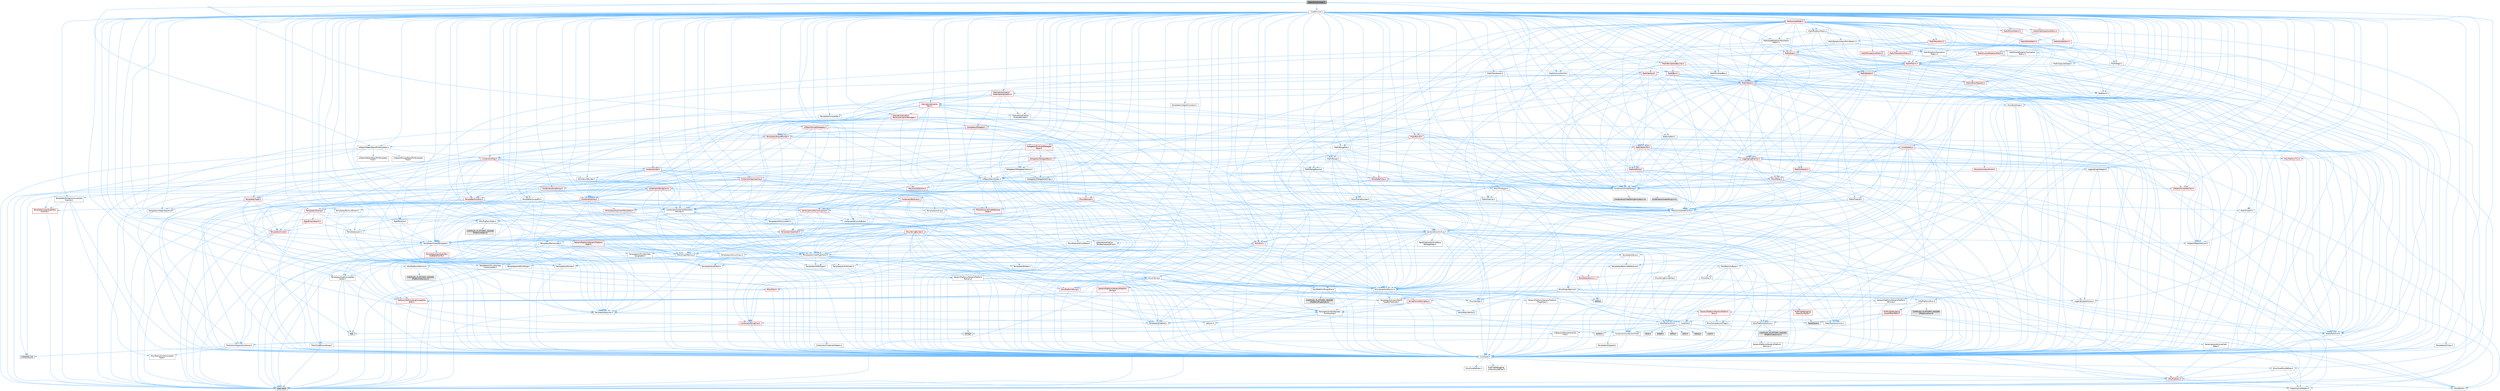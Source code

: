 digraph "WatchPointViewer.h"
{
 // INTERACTIVE_SVG=YES
 // LATEX_PDF_SIZE
  bgcolor="transparent";
  edge [fontname=Helvetica,fontsize=10,labelfontname=Helvetica,labelfontsize=10];
  node [fontname=Helvetica,fontsize=10,shape=box,height=0.2,width=0.4];
  Node1 [id="Node000001",label="WatchPointViewer.h",height=0.2,width=0.4,color="gray40", fillcolor="grey60", style="filled", fontcolor="black",tooltip=" "];
  Node1 -> Node2 [id="edge1_Node000001_Node000002",color="steelblue1",style="solid",tooltip=" "];
  Node2 [id="Node000002",label="Containers/UnrealString.h",height=0.2,width=0.4,color="grey40", fillcolor="white", style="filled",URL="$d5/dba/UnrealString_8h.html",tooltip=" "];
  Node2 -> Node3 [id="edge2_Node000002_Node000003",color="steelblue1",style="solid",tooltip=" "];
  Node3 [id="Node000003",label="Containers/UnrealStringIncludes.h.inl",height=0.2,width=0.4,color="grey60", fillcolor="#E0E0E0", style="filled",tooltip=" "];
  Node2 -> Node4 [id="edge3_Node000002_Node000004",color="steelblue1",style="solid",tooltip=" "];
  Node4 [id="Node000004",label="Containers/UnrealString.h.inl",height=0.2,width=0.4,color="grey60", fillcolor="#E0E0E0", style="filled",tooltip=" "];
  Node2 -> Node5 [id="edge4_Node000002_Node000005",color="steelblue1",style="solid",tooltip=" "];
  Node5 [id="Node000005",label="Misc/StringFormatArg.h",height=0.2,width=0.4,color="grey40", fillcolor="white", style="filled",URL="$d2/d16/StringFormatArg_8h.html",tooltip=" "];
  Node5 -> Node6 [id="edge5_Node000005_Node000006",color="steelblue1",style="solid",tooltip=" "];
  Node6 [id="Node000006",label="Containers/ContainersFwd.h",height=0.2,width=0.4,color="grey40", fillcolor="white", style="filled",URL="$d4/d0a/ContainersFwd_8h.html",tooltip=" "];
  Node6 -> Node7 [id="edge6_Node000006_Node000007",color="steelblue1",style="solid",tooltip=" "];
  Node7 [id="Node000007",label="HAL/Platform.h",height=0.2,width=0.4,color="red", fillcolor="#FFF0F0", style="filled",URL="$d9/dd0/Platform_8h.html",tooltip=" "];
  Node7 -> Node8 [id="edge7_Node000007_Node000008",color="steelblue1",style="solid",tooltip=" "];
  Node8 [id="Node000008",label="Misc/Build.h",height=0.2,width=0.4,color="grey40", fillcolor="white", style="filled",URL="$d3/dbb/Build_8h.html",tooltip=" "];
  Node7 -> Node10 [id="edge8_Node000007_Node000010",color="steelblue1",style="solid",tooltip=" "];
  Node10 [id="Node000010",label="type_traits",height=0.2,width=0.4,color="grey60", fillcolor="#E0E0E0", style="filled",tooltip=" "];
  Node7 -> Node11 [id="edge9_Node000007_Node000011",color="steelblue1",style="solid",tooltip=" "];
  Node11 [id="Node000011",label="PreprocessorHelpers.h",height=0.2,width=0.4,color="grey40", fillcolor="white", style="filled",URL="$db/ddb/PreprocessorHelpers_8h.html",tooltip=" "];
  Node6 -> Node17 [id="edge10_Node000006_Node000017",color="steelblue1",style="solid",tooltip=" "];
  Node17 [id="Node000017",label="CoreTypes.h",height=0.2,width=0.4,color="grey40", fillcolor="white", style="filled",URL="$dc/dec/CoreTypes_8h.html",tooltip=" "];
  Node17 -> Node7 [id="edge11_Node000017_Node000007",color="steelblue1",style="solid",tooltip=" "];
  Node17 -> Node18 [id="edge12_Node000017_Node000018",color="steelblue1",style="solid",tooltip=" "];
  Node18 [id="Node000018",label="ProfilingDebugging\l/UMemoryDefines.h",height=0.2,width=0.4,color="grey40", fillcolor="white", style="filled",URL="$d2/da2/UMemoryDefines_8h.html",tooltip=" "];
  Node17 -> Node19 [id="edge13_Node000017_Node000019",color="steelblue1",style="solid",tooltip=" "];
  Node19 [id="Node000019",label="Misc/CoreMiscDefines.h",height=0.2,width=0.4,color="grey40", fillcolor="white", style="filled",URL="$da/d38/CoreMiscDefines_8h.html",tooltip=" "];
  Node19 -> Node7 [id="edge14_Node000019_Node000007",color="steelblue1",style="solid",tooltip=" "];
  Node19 -> Node11 [id="edge15_Node000019_Node000011",color="steelblue1",style="solid",tooltip=" "];
  Node17 -> Node20 [id="edge16_Node000017_Node000020",color="steelblue1",style="solid",tooltip=" "];
  Node20 [id="Node000020",label="Misc/CoreDefines.h",height=0.2,width=0.4,color="grey40", fillcolor="white", style="filled",URL="$d3/dd2/CoreDefines_8h.html",tooltip=" "];
  Node6 -> Node21 [id="edge17_Node000006_Node000021",color="steelblue1",style="solid",tooltip=" "];
  Node21 [id="Node000021",label="Traits/IsContiguousContainer.h",height=0.2,width=0.4,color="grey40", fillcolor="white", style="filled",URL="$d5/d3c/IsContiguousContainer_8h.html",tooltip=" "];
  Node21 -> Node17 [id="edge18_Node000021_Node000017",color="steelblue1",style="solid",tooltip=" "];
  Node21 -> Node22 [id="edge19_Node000021_Node000022",color="steelblue1",style="solid",tooltip=" "];
  Node22 [id="Node000022",label="Misc/StaticAssertComplete\lType.h",height=0.2,width=0.4,color="grey40", fillcolor="white", style="filled",URL="$d5/d4e/StaticAssertCompleteType_8h.html",tooltip=" "];
  Node21 -> Node23 [id="edge20_Node000021_Node000023",color="steelblue1",style="solid",tooltip=" "];
  Node23 [id="Node000023",label="initializer_list",height=0.2,width=0.4,color="grey60", fillcolor="#E0E0E0", style="filled",tooltip=" "];
  Node1 -> Node24 [id="edge21_Node000001_Node000024",color="steelblue1",style="solid",tooltip=" "];
  Node24 [id="Node000024",label="CoreMinimal.h",height=0.2,width=0.4,color="grey40", fillcolor="white", style="filled",URL="$d7/d67/CoreMinimal_8h.html",tooltip=" "];
  Node24 -> Node17 [id="edge22_Node000024_Node000017",color="steelblue1",style="solid",tooltip=" "];
  Node24 -> Node25 [id="edge23_Node000024_Node000025",color="steelblue1",style="solid",tooltip=" "];
  Node25 [id="Node000025",label="CoreFwd.h",height=0.2,width=0.4,color="grey40", fillcolor="white", style="filled",URL="$d1/d1e/CoreFwd_8h.html",tooltip=" "];
  Node25 -> Node17 [id="edge24_Node000025_Node000017",color="steelblue1",style="solid",tooltip=" "];
  Node25 -> Node6 [id="edge25_Node000025_Node000006",color="steelblue1",style="solid",tooltip=" "];
  Node25 -> Node26 [id="edge26_Node000025_Node000026",color="steelblue1",style="solid",tooltip=" "];
  Node26 [id="Node000026",label="Math/MathFwd.h",height=0.2,width=0.4,color="grey40", fillcolor="white", style="filled",URL="$d2/d10/MathFwd_8h.html",tooltip=" "];
  Node26 -> Node7 [id="edge27_Node000026_Node000007",color="steelblue1",style="solid",tooltip=" "];
  Node25 -> Node27 [id="edge28_Node000025_Node000027",color="steelblue1",style="solid",tooltip=" "];
  Node27 [id="Node000027",label="UObject/UObjectHierarchy\lFwd.h",height=0.2,width=0.4,color="grey40", fillcolor="white", style="filled",URL="$d3/d13/UObjectHierarchyFwd_8h.html",tooltip=" "];
  Node24 -> Node27 [id="edge29_Node000024_Node000027",color="steelblue1",style="solid",tooltip=" "];
  Node24 -> Node6 [id="edge30_Node000024_Node000006",color="steelblue1",style="solid",tooltip=" "];
  Node24 -> Node28 [id="edge31_Node000024_Node000028",color="steelblue1",style="solid",tooltip=" "];
  Node28 [id="Node000028",label="Misc/VarArgs.h",height=0.2,width=0.4,color="grey40", fillcolor="white", style="filled",URL="$d5/d6f/VarArgs_8h.html",tooltip=" "];
  Node28 -> Node17 [id="edge32_Node000028_Node000017",color="steelblue1",style="solid",tooltip=" "];
  Node24 -> Node29 [id="edge33_Node000024_Node000029",color="steelblue1",style="solid",tooltip=" "];
  Node29 [id="Node000029",label="Logging/LogVerbosity.h",height=0.2,width=0.4,color="grey40", fillcolor="white", style="filled",URL="$d2/d8f/LogVerbosity_8h.html",tooltip=" "];
  Node29 -> Node17 [id="edge34_Node000029_Node000017",color="steelblue1",style="solid",tooltip=" "];
  Node24 -> Node30 [id="edge35_Node000024_Node000030",color="steelblue1",style="solid",tooltip=" "];
  Node30 [id="Node000030",label="Misc/OutputDevice.h",height=0.2,width=0.4,color="grey40", fillcolor="white", style="filled",URL="$d7/d32/OutputDevice_8h.html",tooltip=" "];
  Node30 -> Node25 [id="edge36_Node000030_Node000025",color="steelblue1",style="solid",tooltip=" "];
  Node30 -> Node17 [id="edge37_Node000030_Node000017",color="steelblue1",style="solid",tooltip=" "];
  Node30 -> Node29 [id="edge38_Node000030_Node000029",color="steelblue1",style="solid",tooltip=" "];
  Node30 -> Node28 [id="edge39_Node000030_Node000028",color="steelblue1",style="solid",tooltip=" "];
  Node30 -> Node31 [id="edge40_Node000030_Node000031",color="steelblue1",style="solid",tooltip=" "];
  Node31 [id="Node000031",label="Templates/IsArrayOrRefOf\lTypeByPredicate.h",height=0.2,width=0.4,color="grey40", fillcolor="white", style="filled",URL="$d6/da1/IsArrayOrRefOfTypeByPredicate_8h.html",tooltip=" "];
  Node31 -> Node17 [id="edge41_Node000031_Node000017",color="steelblue1",style="solid",tooltip=" "];
  Node30 -> Node32 [id="edge42_Node000030_Node000032",color="steelblue1",style="solid",tooltip=" "];
  Node32 [id="Node000032",label="Templates/IsValidVariadic\lFunctionArg.h",height=0.2,width=0.4,color="grey40", fillcolor="white", style="filled",URL="$d0/dc8/IsValidVariadicFunctionArg_8h.html",tooltip=" "];
  Node32 -> Node17 [id="edge43_Node000032_Node000017",color="steelblue1",style="solid",tooltip=" "];
  Node32 -> Node33 [id="edge44_Node000032_Node000033",color="steelblue1",style="solid",tooltip=" "];
  Node33 [id="Node000033",label="IsEnum.h",height=0.2,width=0.4,color="grey40", fillcolor="white", style="filled",URL="$d4/de5/IsEnum_8h.html",tooltip=" "];
  Node32 -> Node10 [id="edge45_Node000032_Node000010",color="steelblue1",style="solid",tooltip=" "];
  Node30 -> Node34 [id="edge46_Node000030_Node000034",color="steelblue1",style="solid",tooltip=" "];
  Node34 [id="Node000034",label="Traits/IsCharEncodingCompatible\lWith.h",height=0.2,width=0.4,color="red", fillcolor="#FFF0F0", style="filled",URL="$df/dd1/IsCharEncodingCompatibleWith_8h.html",tooltip=" "];
  Node34 -> Node10 [id="edge47_Node000034_Node000010",color="steelblue1",style="solid",tooltip=" "];
  Node24 -> Node36 [id="edge48_Node000024_Node000036",color="steelblue1",style="solid",tooltip=" "];
  Node36 [id="Node000036",label="HAL/PlatformCrt.h",height=0.2,width=0.4,color="grey40", fillcolor="white", style="filled",URL="$d8/d75/PlatformCrt_8h.html",tooltip=" "];
  Node36 -> Node37 [id="edge49_Node000036_Node000037",color="steelblue1",style="solid",tooltip=" "];
  Node37 [id="Node000037",label="new",height=0.2,width=0.4,color="grey60", fillcolor="#E0E0E0", style="filled",tooltip=" "];
  Node36 -> Node38 [id="edge50_Node000036_Node000038",color="steelblue1",style="solid",tooltip=" "];
  Node38 [id="Node000038",label="wchar.h",height=0.2,width=0.4,color="grey60", fillcolor="#E0E0E0", style="filled",tooltip=" "];
  Node36 -> Node39 [id="edge51_Node000036_Node000039",color="steelblue1",style="solid",tooltip=" "];
  Node39 [id="Node000039",label="stddef.h",height=0.2,width=0.4,color="grey60", fillcolor="#E0E0E0", style="filled",tooltip=" "];
  Node36 -> Node40 [id="edge52_Node000036_Node000040",color="steelblue1",style="solid",tooltip=" "];
  Node40 [id="Node000040",label="stdlib.h",height=0.2,width=0.4,color="grey60", fillcolor="#E0E0E0", style="filled",tooltip=" "];
  Node36 -> Node41 [id="edge53_Node000036_Node000041",color="steelblue1",style="solid",tooltip=" "];
  Node41 [id="Node000041",label="stdio.h",height=0.2,width=0.4,color="grey60", fillcolor="#E0E0E0", style="filled",tooltip=" "];
  Node36 -> Node42 [id="edge54_Node000036_Node000042",color="steelblue1",style="solid",tooltip=" "];
  Node42 [id="Node000042",label="stdarg.h",height=0.2,width=0.4,color="grey60", fillcolor="#E0E0E0", style="filled",tooltip=" "];
  Node36 -> Node43 [id="edge55_Node000036_Node000043",color="steelblue1",style="solid",tooltip=" "];
  Node43 [id="Node000043",label="math.h",height=0.2,width=0.4,color="grey60", fillcolor="#E0E0E0", style="filled",tooltip=" "];
  Node36 -> Node44 [id="edge56_Node000036_Node000044",color="steelblue1",style="solid",tooltip=" "];
  Node44 [id="Node000044",label="float.h",height=0.2,width=0.4,color="grey60", fillcolor="#E0E0E0", style="filled",tooltip=" "];
  Node36 -> Node45 [id="edge57_Node000036_Node000045",color="steelblue1",style="solid",tooltip=" "];
  Node45 [id="Node000045",label="string.h",height=0.2,width=0.4,color="grey60", fillcolor="#E0E0E0", style="filled",tooltip=" "];
  Node24 -> Node46 [id="edge58_Node000024_Node000046",color="steelblue1",style="solid",tooltip=" "];
  Node46 [id="Node000046",label="HAL/PlatformMisc.h",height=0.2,width=0.4,color="grey40", fillcolor="white", style="filled",URL="$d0/df5/PlatformMisc_8h.html",tooltip=" "];
  Node46 -> Node17 [id="edge59_Node000046_Node000017",color="steelblue1",style="solid",tooltip=" "];
  Node46 -> Node47 [id="edge60_Node000046_Node000047",color="steelblue1",style="solid",tooltip=" "];
  Node47 [id="Node000047",label="GenericPlatform/GenericPlatform\lMisc.h",height=0.2,width=0.4,color="red", fillcolor="#FFF0F0", style="filled",URL="$db/d9a/GenericPlatformMisc_8h.html",tooltip=" "];
  Node47 -> Node48 [id="edge61_Node000047_Node000048",color="steelblue1",style="solid",tooltip=" "];
  Node48 [id="Node000048",label="Containers/StringFwd.h",height=0.2,width=0.4,color="red", fillcolor="#FFF0F0", style="filled",URL="$df/d37/StringFwd_8h.html",tooltip=" "];
  Node48 -> Node17 [id="edge62_Node000048_Node000017",color="steelblue1",style="solid",tooltip=" "];
  Node48 -> Node21 [id="edge63_Node000048_Node000021",color="steelblue1",style="solid",tooltip=" "];
  Node47 -> Node25 [id="edge64_Node000047_Node000025",color="steelblue1",style="solid",tooltip=" "];
  Node47 -> Node17 [id="edge65_Node000047_Node000017",color="steelblue1",style="solid",tooltip=" "];
  Node47 -> Node36 [id="edge66_Node000047_Node000036",color="steelblue1",style="solid",tooltip=" "];
  Node47 -> Node51 [id="edge67_Node000047_Node000051",color="steelblue1",style="solid",tooltip=" "];
  Node51 [id="Node000051",label="Math/NumericLimits.h",height=0.2,width=0.4,color="grey40", fillcolor="white", style="filled",URL="$df/d1b/NumericLimits_8h.html",tooltip=" "];
  Node51 -> Node17 [id="edge68_Node000051_Node000017",color="steelblue1",style="solid",tooltip=" "];
  Node47 -> Node52 [id="edge69_Node000047_Node000052",color="steelblue1",style="solid",tooltip=" "];
  Node52 [id="Node000052",label="Misc/CompressionFlags.h",height=0.2,width=0.4,color="grey40", fillcolor="white", style="filled",URL="$d9/d76/CompressionFlags_8h.html",tooltip=" "];
  Node46 -> Node56 [id="edge70_Node000046_Node000056",color="steelblue1",style="solid",tooltip=" "];
  Node56 [id="Node000056",label="COMPILED_PLATFORM_HEADER\l(PlatformMisc.h)",height=0.2,width=0.4,color="grey60", fillcolor="#E0E0E0", style="filled",tooltip=" "];
  Node46 -> Node57 [id="edge71_Node000046_Node000057",color="steelblue1",style="solid",tooltip=" "];
  Node57 [id="Node000057",label="ProfilingDebugging\l/CpuProfilerTrace.h",height=0.2,width=0.4,color="red", fillcolor="#FFF0F0", style="filled",URL="$da/dcb/CpuProfilerTrace_8h.html",tooltip=" "];
  Node57 -> Node17 [id="edge72_Node000057_Node000017",color="steelblue1",style="solid",tooltip=" "];
  Node57 -> Node6 [id="edge73_Node000057_Node000006",color="steelblue1",style="solid",tooltip=" "];
  Node57 -> Node58 [id="edge74_Node000057_Node000058",color="steelblue1",style="solid",tooltip=" "];
  Node58 [id="Node000058",label="HAL/PlatformAtomics.h",height=0.2,width=0.4,color="grey40", fillcolor="white", style="filled",URL="$d3/d36/PlatformAtomics_8h.html",tooltip=" "];
  Node58 -> Node17 [id="edge75_Node000058_Node000017",color="steelblue1",style="solid",tooltip=" "];
  Node58 -> Node59 [id="edge76_Node000058_Node000059",color="steelblue1",style="solid",tooltip=" "];
  Node59 [id="Node000059",label="GenericPlatform/GenericPlatform\lAtomics.h",height=0.2,width=0.4,color="grey40", fillcolor="white", style="filled",URL="$da/d72/GenericPlatformAtomics_8h.html",tooltip=" "];
  Node59 -> Node17 [id="edge77_Node000059_Node000017",color="steelblue1",style="solid",tooltip=" "];
  Node58 -> Node60 [id="edge78_Node000058_Node000060",color="steelblue1",style="solid",tooltip=" "];
  Node60 [id="Node000060",label="COMPILED_PLATFORM_HEADER\l(PlatformAtomics.h)",height=0.2,width=0.4,color="grey60", fillcolor="#E0E0E0", style="filled",tooltip=" "];
  Node57 -> Node11 [id="edge79_Node000057_Node000011",color="steelblue1",style="solid",tooltip=" "];
  Node57 -> Node8 [id="edge80_Node000057_Node000008",color="steelblue1",style="solid",tooltip=" "];
  Node57 -> Node64 [id="edge81_Node000057_Node000064",color="steelblue1",style="solid",tooltip=" "];
  Node64 [id="Node000064",label="Trace/Trace.h",height=0.2,width=0.4,color="grey60", fillcolor="#E0E0E0", style="filled",tooltip=" "];
  Node24 -> Node65 [id="edge82_Node000024_Node000065",color="steelblue1",style="solid",tooltip=" "];
  Node65 [id="Node000065",label="Misc/AssertionMacros.h",height=0.2,width=0.4,color="grey40", fillcolor="white", style="filled",URL="$d0/dfa/AssertionMacros_8h.html",tooltip=" "];
  Node65 -> Node17 [id="edge83_Node000065_Node000017",color="steelblue1",style="solid",tooltip=" "];
  Node65 -> Node7 [id="edge84_Node000065_Node000007",color="steelblue1",style="solid",tooltip=" "];
  Node65 -> Node46 [id="edge85_Node000065_Node000046",color="steelblue1",style="solid",tooltip=" "];
  Node65 -> Node11 [id="edge86_Node000065_Node000011",color="steelblue1",style="solid",tooltip=" "];
  Node65 -> Node66 [id="edge87_Node000065_Node000066",color="steelblue1",style="solid",tooltip=" "];
  Node66 [id="Node000066",label="Templates/EnableIf.h",height=0.2,width=0.4,color="grey40", fillcolor="white", style="filled",URL="$d7/d60/EnableIf_8h.html",tooltip=" "];
  Node66 -> Node17 [id="edge88_Node000066_Node000017",color="steelblue1",style="solid",tooltip=" "];
  Node65 -> Node31 [id="edge89_Node000065_Node000031",color="steelblue1",style="solid",tooltip=" "];
  Node65 -> Node32 [id="edge90_Node000065_Node000032",color="steelblue1",style="solid",tooltip=" "];
  Node65 -> Node34 [id="edge91_Node000065_Node000034",color="steelblue1",style="solid",tooltip=" "];
  Node65 -> Node28 [id="edge92_Node000065_Node000028",color="steelblue1",style="solid",tooltip=" "];
  Node65 -> Node67 [id="edge93_Node000065_Node000067",color="steelblue1",style="solid",tooltip=" "];
  Node67 [id="Node000067",label="String/FormatStringSan.h",height=0.2,width=0.4,color="red", fillcolor="#FFF0F0", style="filled",URL="$d3/d8b/FormatStringSan_8h.html",tooltip=" "];
  Node67 -> Node10 [id="edge94_Node000067_Node000010",color="steelblue1",style="solid",tooltip=" "];
  Node67 -> Node17 [id="edge95_Node000067_Node000017",color="steelblue1",style="solid",tooltip=" "];
  Node67 -> Node68 [id="edge96_Node000067_Node000068",color="steelblue1",style="solid",tooltip=" "];
  Node68 [id="Node000068",label="Templates/Requires.h",height=0.2,width=0.4,color="grey40", fillcolor="white", style="filled",URL="$dc/d96/Requires_8h.html",tooltip=" "];
  Node68 -> Node66 [id="edge97_Node000068_Node000066",color="steelblue1",style="solid",tooltip=" "];
  Node68 -> Node10 [id="edge98_Node000068_Node000010",color="steelblue1",style="solid",tooltip=" "];
  Node67 -> Node69 [id="edge99_Node000067_Node000069",color="steelblue1",style="solid",tooltip=" "];
  Node69 [id="Node000069",label="Templates/Identity.h",height=0.2,width=0.4,color="grey40", fillcolor="white", style="filled",URL="$d0/dd5/Identity_8h.html",tooltip=" "];
  Node67 -> Node32 [id="edge100_Node000067_Node000032",color="steelblue1",style="solid",tooltip=" "];
  Node67 -> Node6 [id="edge101_Node000067_Node000006",color="steelblue1",style="solid",tooltip=" "];
  Node65 -> Node73 [id="edge102_Node000065_Node000073",color="steelblue1",style="solid",tooltip=" "];
  Node73 [id="Node000073",label="atomic",height=0.2,width=0.4,color="grey60", fillcolor="#E0E0E0", style="filled",tooltip=" "];
  Node24 -> Node74 [id="edge103_Node000024_Node000074",color="steelblue1",style="solid",tooltip=" "];
  Node74 [id="Node000074",label="Templates/IsPointer.h",height=0.2,width=0.4,color="grey40", fillcolor="white", style="filled",URL="$d7/d05/IsPointer_8h.html",tooltip=" "];
  Node74 -> Node17 [id="edge104_Node000074_Node000017",color="steelblue1",style="solid",tooltip=" "];
  Node24 -> Node75 [id="edge105_Node000024_Node000075",color="steelblue1",style="solid",tooltip=" "];
  Node75 [id="Node000075",label="HAL/PlatformMemory.h",height=0.2,width=0.4,color="grey40", fillcolor="white", style="filled",URL="$de/d68/PlatformMemory_8h.html",tooltip=" "];
  Node75 -> Node17 [id="edge106_Node000075_Node000017",color="steelblue1",style="solid",tooltip=" "];
  Node75 -> Node76 [id="edge107_Node000075_Node000076",color="steelblue1",style="solid",tooltip=" "];
  Node76 [id="Node000076",label="GenericPlatform/GenericPlatform\lMemory.h",height=0.2,width=0.4,color="grey40", fillcolor="white", style="filled",URL="$dd/d22/GenericPlatformMemory_8h.html",tooltip=" "];
  Node76 -> Node25 [id="edge108_Node000076_Node000025",color="steelblue1",style="solid",tooltip=" "];
  Node76 -> Node17 [id="edge109_Node000076_Node000017",color="steelblue1",style="solid",tooltip=" "];
  Node76 -> Node77 [id="edge110_Node000076_Node000077",color="steelblue1",style="solid",tooltip=" "];
  Node77 [id="Node000077",label="HAL/PlatformString.h",height=0.2,width=0.4,color="red", fillcolor="#FFF0F0", style="filled",URL="$db/db5/PlatformString_8h.html",tooltip=" "];
  Node77 -> Node17 [id="edge111_Node000077_Node000017",color="steelblue1",style="solid",tooltip=" "];
  Node76 -> Node45 [id="edge112_Node000076_Node000045",color="steelblue1",style="solid",tooltip=" "];
  Node76 -> Node38 [id="edge113_Node000076_Node000038",color="steelblue1",style="solid",tooltip=" "];
  Node75 -> Node79 [id="edge114_Node000075_Node000079",color="steelblue1",style="solid",tooltip=" "];
  Node79 [id="Node000079",label="COMPILED_PLATFORM_HEADER\l(PlatformMemory.h)",height=0.2,width=0.4,color="grey60", fillcolor="#E0E0E0", style="filled",tooltip=" "];
  Node24 -> Node58 [id="edge115_Node000024_Node000058",color="steelblue1",style="solid",tooltip=" "];
  Node24 -> Node80 [id="edge116_Node000024_Node000080",color="steelblue1",style="solid",tooltip=" "];
  Node80 [id="Node000080",label="Misc/Exec.h",height=0.2,width=0.4,color="grey40", fillcolor="white", style="filled",URL="$de/ddb/Exec_8h.html",tooltip=" "];
  Node80 -> Node17 [id="edge117_Node000080_Node000017",color="steelblue1",style="solid",tooltip=" "];
  Node80 -> Node65 [id="edge118_Node000080_Node000065",color="steelblue1",style="solid",tooltip=" "];
  Node24 -> Node81 [id="edge119_Node000024_Node000081",color="steelblue1",style="solid",tooltip=" "];
  Node81 [id="Node000081",label="HAL/MemoryBase.h",height=0.2,width=0.4,color="grey40", fillcolor="white", style="filled",URL="$d6/d9f/MemoryBase_8h.html",tooltip=" "];
  Node81 -> Node17 [id="edge120_Node000081_Node000017",color="steelblue1",style="solid",tooltip=" "];
  Node81 -> Node58 [id="edge121_Node000081_Node000058",color="steelblue1",style="solid",tooltip=" "];
  Node81 -> Node36 [id="edge122_Node000081_Node000036",color="steelblue1",style="solid",tooltip=" "];
  Node81 -> Node80 [id="edge123_Node000081_Node000080",color="steelblue1",style="solid",tooltip=" "];
  Node81 -> Node30 [id="edge124_Node000081_Node000030",color="steelblue1",style="solid",tooltip=" "];
  Node81 -> Node82 [id="edge125_Node000081_Node000082",color="steelblue1",style="solid",tooltip=" "];
  Node82 [id="Node000082",label="Templates/Atomic.h",height=0.2,width=0.4,color="red", fillcolor="#FFF0F0", style="filled",URL="$d3/d91/Atomic_8h.html",tooltip=" "];
  Node82 -> Node73 [id="edge126_Node000082_Node000073",color="steelblue1",style="solid",tooltip=" "];
  Node24 -> Node91 [id="edge127_Node000024_Node000091",color="steelblue1",style="solid",tooltip=" "];
  Node91 [id="Node000091",label="HAL/UnrealMemory.h",height=0.2,width=0.4,color="grey40", fillcolor="white", style="filled",URL="$d9/d96/UnrealMemory_8h.html",tooltip=" "];
  Node91 -> Node17 [id="edge128_Node000091_Node000017",color="steelblue1",style="solid",tooltip=" "];
  Node91 -> Node76 [id="edge129_Node000091_Node000076",color="steelblue1",style="solid",tooltip=" "];
  Node91 -> Node81 [id="edge130_Node000091_Node000081",color="steelblue1",style="solid",tooltip=" "];
  Node91 -> Node75 [id="edge131_Node000091_Node000075",color="steelblue1",style="solid",tooltip=" "];
  Node91 -> Node92 [id="edge132_Node000091_Node000092",color="steelblue1",style="solid",tooltip=" "];
  Node92 [id="Node000092",label="ProfilingDebugging\l/MemoryTrace.h",height=0.2,width=0.4,color="red", fillcolor="#FFF0F0", style="filled",URL="$da/dd7/MemoryTrace_8h.html",tooltip=" "];
  Node92 -> Node7 [id="edge133_Node000092_Node000007",color="steelblue1",style="solid",tooltip=" "];
  Node92 -> Node64 [id="edge134_Node000092_Node000064",color="steelblue1",style="solid",tooltip=" "];
  Node91 -> Node74 [id="edge135_Node000091_Node000074",color="steelblue1",style="solid",tooltip=" "];
  Node24 -> Node93 [id="edge136_Node000024_Node000093",color="steelblue1",style="solid",tooltip=" "];
  Node93 [id="Node000093",label="Templates/IsArithmetic.h",height=0.2,width=0.4,color="grey40", fillcolor="white", style="filled",URL="$d2/d5d/IsArithmetic_8h.html",tooltip=" "];
  Node93 -> Node17 [id="edge137_Node000093_Node000017",color="steelblue1",style="solid",tooltip=" "];
  Node24 -> Node87 [id="edge138_Node000024_Node000087",color="steelblue1",style="solid",tooltip=" "];
  Node87 [id="Node000087",label="Templates/AndOrNot.h",height=0.2,width=0.4,color="grey40", fillcolor="white", style="filled",URL="$db/d0a/AndOrNot_8h.html",tooltip=" "];
  Node87 -> Node17 [id="edge139_Node000087_Node000017",color="steelblue1",style="solid",tooltip=" "];
  Node24 -> Node94 [id="edge140_Node000024_Node000094",color="steelblue1",style="solid",tooltip=" "];
  Node94 [id="Node000094",label="Templates/IsPODType.h",height=0.2,width=0.4,color="grey40", fillcolor="white", style="filled",URL="$d7/db1/IsPODType_8h.html",tooltip=" "];
  Node94 -> Node17 [id="edge141_Node000094_Node000017",color="steelblue1",style="solid",tooltip=" "];
  Node24 -> Node95 [id="edge142_Node000024_Node000095",color="steelblue1",style="solid",tooltip=" "];
  Node95 [id="Node000095",label="Templates/IsUECoreType.h",height=0.2,width=0.4,color="grey40", fillcolor="white", style="filled",URL="$d1/db8/IsUECoreType_8h.html",tooltip=" "];
  Node95 -> Node17 [id="edge143_Node000095_Node000017",color="steelblue1",style="solid",tooltip=" "];
  Node95 -> Node10 [id="edge144_Node000095_Node000010",color="steelblue1",style="solid",tooltip=" "];
  Node24 -> Node88 [id="edge145_Node000024_Node000088",color="steelblue1",style="solid",tooltip=" "];
  Node88 [id="Node000088",label="Templates/IsTriviallyCopy\lConstructible.h",height=0.2,width=0.4,color="grey40", fillcolor="white", style="filled",URL="$d3/d78/IsTriviallyCopyConstructible_8h.html",tooltip=" "];
  Node88 -> Node17 [id="edge146_Node000088_Node000017",color="steelblue1",style="solid",tooltip=" "];
  Node88 -> Node10 [id="edge147_Node000088_Node000010",color="steelblue1",style="solid",tooltip=" "];
  Node24 -> Node96 [id="edge148_Node000024_Node000096",color="steelblue1",style="solid",tooltip=" "];
  Node96 [id="Node000096",label="Templates/UnrealTypeTraits.h",height=0.2,width=0.4,color="grey40", fillcolor="white", style="filled",URL="$d2/d2d/UnrealTypeTraits_8h.html",tooltip=" "];
  Node96 -> Node17 [id="edge149_Node000096_Node000017",color="steelblue1",style="solid",tooltip=" "];
  Node96 -> Node74 [id="edge150_Node000096_Node000074",color="steelblue1",style="solid",tooltip=" "];
  Node96 -> Node65 [id="edge151_Node000096_Node000065",color="steelblue1",style="solid",tooltip=" "];
  Node96 -> Node87 [id="edge152_Node000096_Node000087",color="steelblue1",style="solid",tooltip=" "];
  Node96 -> Node66 [id="edge153_Node000096_Node000066",color="steelblue1",style="solid",tooltip=" "];
  Node96 -> Node93 [id="edge154_Node000096_Node000093",color="steelblue1",style="solid",tooltip=" "];
  Node96 -> Node33 [id="edge155_Node000096_Node000033",color="steelblue1",style="solid",tooltip=" "];
  Node96 -> Node97 [id="edge156_Node000096_Node000097",color="steelblue1",style="solid",tooltip=" "];
  Node97 [id="Node000097",label="Templates/Models.h",height=0.2,width=0.4,color="grey40", fillcolor="white", style="filled",URL="$d3/d0c/Models_8h.html",tooltip=" "];
  Node97 -> Node69 [id="edge157_Node000097_Node000069",color="steelblue1",style="solid",tooltip=" "];
  Node96 -> Node94 [id="edge158_Node000096_Node000094",color="steelblue1",style="solid",tooltip=" "];
  Node96 -> Node95 [id="edge159_Node000096_Node000095",color="steelblue1",style="solid",tooltip=" "];
  Node96 -> Node88 [id="edge160_Node000096_Node000088",color="steelblue1",style="solid",tooltip=" "];
  Node24 -> Node66 [id="edge161_Node000024_Node000066",color="steelblue1",style="solid",tooltip=" "];
  Node24 -> Node98 [id="edge162_Node000024_Node000098",color="steelblue1",style="solid",tooltip=" "];
  Node98 [id="Node000098",label="Templates/RemoveReference.h",height=0.2,width=0.4,color="grey40", fillcolor="white", style="filled",URL="$da/dbe/RemoveReference_8h.html",tooltip=" "];
  Node98 -> Node17 [id="edge163_Node000098_Node000017",color="steelblue1",style="solid",tooltip=" "];
  Node24 -> Node99 [id="edge164_Node000024_Node000099",color="steelblue1",style="solid",tooltip=" "];
  Node99 [id="Node000099",label="Templates/IntegralConstant.h",height=0.2,width=0.4,color="grey40", fillcolor="white", style="filled",URL="$db/d1b/IntegralConstant_8h.html",tooltip=" "];
  Node99 -> Node17 [id="edge165_Node000099_Node000017",color="steelblue1",style="solid",tooltip=" "];
  Node24 -> Node100 [id="edge166_Node000024_Node000100",color="steelblue1",style="solid",tooltip=" "];
  Node100 [id="Node000100",label="Templates/IsClass.h",height=0.2,width=0.4,color="grey40", fillcolor="white", style="filled",URL="$db/dcb/IsClass_8h.html",tooltip=" "];
  Node100 -> Node17 [id="edge167_Node000100_Node000017",color="steelblue1",style="solid",tooltip=" "];
  Node24 -> Node101 [id="edge168_Node000024_Node000101",color="steelblue1",style="solid",tooltip=" "];
  Node101 [id="Node000101",label="Templates/TypeCompatible\lBytes.h",height=0.2,width=0.4,color="grey40", fillcolor="white", style="filled",URL="$df/d0a/TypeCompatibleBytes_8h.html",tooltip=" "];
  Node101 -> Node17 [id="edge169_Node000101_Node000017",color="steelblue1",style="solid",tooltip=" "];
  Node101 -> Node45 [id="edge170_Node000101_Node000045",color="steelblue1",style="solid",tooltip=" "];
  Node101 -> Node37 [id="edge171_Node000101_Node000037",color="steelblue1",style="solid",tooltip=" "];
  Node101 -> Node10 [id="edge172_Node000101_Node000010",color="steelblue1",style="solid",tooltip=" "];
  Node24 -> Node21 [id="edge173_Node000024_Node000021",color="steelblue1",style="solid",tooltip=" "];
  Node24 -> Node102 [id="edge174_Node000024_Node000102",color="steelblue1",style="solid",tooltip=" "];
  Node102 [id="Node000102",label="Templates/UnrealTemplate.h",height=0.2,width=0.4,color="grey40", fillcolor="white", style="filled",URL="$d4/d24/UnrealTemplate_8h.html",tooltip=" "];
  Node102 -> Node17 [id="edge175_Node000102_Node000017",color="steelblue1",style="solid",tooltip=" "];
  Node102 -> Node74 [id="edge176_Node000102_Node000074",color="steelblue1",style="solid",tooltip=" "];
  Node102 -> Node91 [id="edge177_Node000102_Node000091",color="steelblue1",style="solid",tooltip=" "];
  Node102 -> Node103 [id="edge178_Node000102_Node000103",color="steelblue1",style="solid",tooltip=" "];
  Node103 [id="Node000103",label="Templates/CopyQualifiers\lAndRefsFromTo.h",height=0.2,width=0.4,color="red", fillcolor="#FFF0F0", style="filled",URL="$d3/db3/CopyQualifiersAndRefsFromTo_8h.html",tooltip=" "];
  Node102 -> Node96 [id="edge179_Node000102_Node000096",color="steelblue1",style="solid",tooltip=" "];
  Node102 -> Node98 [id="edge180_Node000102_Node000098",color="steelblue1",style="solid",tooltip=" "];
  Node102 -> Node68 [id="edge181_Node000102_Node000068",color="steelblue1",style="solid",tooltip=" "];
  Node102 -> Node101 [id="edge182_Node000102_Node000101",color="steelblue1",style="solid",tooltip=" "];
  Node102 -> Node69 [id="edge183_Node000102_Node000069",color="steelblue1",style="solid",tooltip=" "];
  Node102 -> Node21 [id="edge184_Node000102_Node000021",color="steelblue1",style="solid",tooltip=" "];
  Node102 -> Node105 [id="edge185_Node000102_Node000105",color="steelblue1",style="solid",tooltip=" "];
  Node105 [id="Node000105",label="Traits/UseBitwiseSwap.h",height=0.2,width=0.4,color="grey40", fillcolor="white", style="filled",URL="$db/df3/UseBitwiseSwap_8h.html",tooltip=" "];
  Node105 -> Node17 [id="edge186_Node000105_Node000017",color="steelblue1",style="solid",tooltip=" "];
  Node105 -> Node10 [id="edge187_Node000105_Node000010",color="steelblue1",style="solid",tooltip=" "];
  Node102 -> Node10 [id="edge188_Node000102_Node000010",color="steelblue1",style="solid",tooltip=" "];
  Node24 -> Node51 [id="edge189_Node000024_Node000051",color="steelblue1",style="solid",tooltip=" "];
  Node24 -> Node106 [id="edge190_Node000024_Node000106",color="steelblue1",style="solid",tooltip=" "];
  Node106 [id="Node000106",label="HAL/PlatformMath.h",height=0.2,width=0.4,color="grey40", fillcolor="white", style="filled",URL="$dc/d53/PlatformMath_8h.html",tooltip=" "];
  Node106 -> Node17 [id="edge191_Node000106_Node000017",color="steelblue1",style="solid",tooltip=" "];
  Node106 -> Node107 [id="edge192_Node000106_Node000107",color="steelblue1",style="solid",tooltip=" "];
  Node107 [id="Node000107",label="GenericPlatform/GenericPlatform\lMath.h",height=0.2,width=0.4,color="red", fillcolor="#FFF0F0", style="filled",URL="$d5/d79/GenericPlatformMath_8h.html",tooltip=" "];
  Node107 -> Node17 [id="edge193_Node000107_Node000017",color="steelblue1",style="solid",tooltip=" "];
  Node107 -> Node6 [id="edge194_Node000107_Node000006",color="steelblue1",style="solid",tooltip=" "];
  Node107 -> Node36 [id="edge195_Node000107_Node000036",color="steelblue1",style="solid",tooltip=" "];
  Node107 -> Node87 [id="edge196_Node000107_Node000087",color="steelblue1",style="solid",tooltip=" "];
  Node107 -> Node108 [id="edge197_Node000107_Node000108",color="steelblue1",style="solid",tooltip=" "];
  Node108 [id="Node000108",label="Templates/Decay.h",height=0.2,width=0.4,color="grey40", fillcolor="white", style="filled",URL="$dd/d0f/Decay_8h.html",tooltip=" "];
  Node108 -> Node17 [id="edge198_Node000108_Node000017",color="steelblue1",style="solid",tooltip=" "];
  Node108 -> Node98 [id="edge199_Node000108_Node000098",color="steelblue1",style="solid",tooltip=" "];
  Node108 -> Node10 [id="edge200_Node000108_Node000010",color="steelblue1",style="solid",tooltip=" "];
  Node107 -> Node96 [id="edge201_Node000107_Node000096",color="steelblue1",style="solid",tooltip=" "];
  Node107 -> Node68 [id="edge202_Node000107_Node000068",color="steelblue1",style="solid",tooltip=" "];
  Node107 -> Node101 [id="edge203_Node000107_Node000101",color="steelblue1",style="solid",tooltip=" "];
  Node107 -> Node10 [id="edge204_Node000107_Node000010",color="steelblue1",style="solid",tooltip=" "];
  Node106 -> Node113 [id="edge205_Node000106_Node000113",color="steelblue1",style="solid",tooltip=" "];
  Node113 [id="Node000113",label="COMPILED_PLATFORM_HEADER\l(PlatformMath.h)",height=0.2,width=0.4,color="grey60", fillcolor="#E0E0E0", style="filled",tooltip=" "];
  Node24 -> Node89 [id="edge206_Node000024_Node000089",color="steelblue1",style="solid",tooltip=" "];
  Node89 [id="Node000089",label="Templates/IsTriviallyCopy\lAssignable.h",height=0.2,width=0.4,color="grey40", fillcolor="white", style="filled",URL="$d2/df2/IsTriviallyCopyAssignable_8h.html",tooltip=" "];
  Node89 -> Node17 [id="edge207_Node000089_Node000017",color="steelblue1",style="solid",tooltip=" "];
  Node89 -> Node10 [id="edge208_Node000089_Node000010",color="steelblue1",style="solid",tooltip=" "];
  Node24 -> Node114 [id="edge209_Node000024_Node000114",color="steelblue1",style="solid",tooltip=" "];
  Node114 [id="Node000114",label="Templates/MemoryOps.h",height=0.2,width=0.4,color="grey40", fillcolor="white", style="filled",URL="$db/dea/MemoryOps_8h.html",tooltip=" "];
  Node114 -> Node17 [id="edge210_Node000114_Node000017",color="steelblue1",style="solid",tooltip=" "];
  Node114 -> Node91 [id="edge211_Node000114_Node000091",color="steelblue1",style="solid",tooltip=" "];
  Node114 -> Node89 [id="edge212_Node000114_Node000089",color="steelblue1",style="solid",tooltip=" "];
  Node114 -> Node88 [id="edge213_Node000114_Node000088",color="steelblue1",style="solid",tooltip=" "];
  Node114 -> Node68 [id="edge214_Node000114_Node000068",color="steelblue1",style="solid",tooltip=" "];
  Node114 -> Node96 [id="edge215_Node000114_Node000096",color="steelblue1",style="solid",tooltip=" "];
  Node114 -> Node105 [id="edge216_Node000114_Node000105",color="steelblue1",style="solid",tooltip=" "];
  Node114 -> Node37 [id="edge217_Node000114_Node000037",color="steelblue1",style="solid",tooltip=" "];
  Node114 -> Node10 [id="edge218_Node000114_Node000010",color="steelblue1",style="solid",tooltip=" "];
  Node24 -> Node115 [id="edge219_Node000024_Node000115",color="steelblue1",style="solid",tooltip=" "];
  Node115 [id="Node000115",label="Containers/ContainerAllocation\lPolicies.h",height=0.2,width=0.4,color="grey40", fillcolor="white", style="filled",URL="$d7/dff/ContainerAllocationPolicies_8h.html",tooltip=" "];
  Node115 -> Node17 [id="edge220_Node000115_Node000017",color="steelblue1",style="solid",tooltip=" "];
  Node115 -> Node116 [id="edge221_Node000115_Node000116",color="steelblue1",style="solid",tooltip=" "];
  Node116 [id="Node000116",label="Containers/ContainerHelpers.h",height=0.2,width=0.4,color="grey40", fillcolor="white", style="filled",URL="$d7/d33/ContainerHelpers_8h.html",tooltip=" "];
  Node116 -> Node17 [id="edge222_Node000116_Node000017",color="steelblue1",style="solid",tooltip=" "];
  Node115 -> Node115 [id="edge223_Node000115_Node000115",color="steelblue1",style="solid",tooltip=" "];
  Node115 -> Node106 [id="edge224_Node000115_Node000106",color="steelblue1",style="solid",tooltip=" "];
  Node115 -> Node91 [id="edge225_Node000115_Node000091",color="steelblue1",style="solid",tooltip=" "];
  Node115 -> Node51 [id="edge226_Node000115_Node000051",color="steelblue1",style="solid",tooltip=" "];
  Node115 -> Node65 [id="edge227_Node000115_Node000065",color="steelblue1",style="solid",tooltip=" "];
  Node115 -> Node117 [id="edge228_Node000115_Node000117",color="steelblue1",style="solid",tooltip=" "];
  Node117 [id="Node000117",label="Templates/IsPolymorphic.h",height=0.2,width=0.4,color="grey40", fillcolor="white", style="filled",URL="$dc/d20/IsPolymorphic_8h.html",tooltip=" "];
  Node115 -> Node114 [id="edge229_Node000115_Node000114",color="steelblue1",style="solid",tooltip=" "];
  Node115 -> Node101 [id="edge230_Node000115_Node000101",color="steelblue1",style="solid",tooltip=" "];
  Node115 -> Node10 [id="edge231_Node000115_Node000010",color="steelblue1",style="solid",tooltip=" "];
  Node24 -> Node118 [id="edge232_Node000024_Node000118",color="steelblue1",style="solid",tooltip=" "];
  Node118 [id="Node000118",label="Templates/IsEnumClass.h",height=0.2,width=0.4,color="grey40", fillcolor="white", style="filled",URL="$d7/d15/IsEnumClass_8h.html",tooltip=" "];
  Node118 -> Node17 [id="edge233_Node000118_Node000017",color="steelblue1",style="solid",tooltip=" "];
  Node118 -> Node87 [id="edge234_Node000118_Node000087",color="steelblue1",style="solid",tooltip=" "];
  Node24 -> Node119 [id="edge235_Node000024_Node000119",color="steelblue1",style="solid",tooltip=" "];
  Node119 [id="Node000119",label="HAL/PlatformProperties.h",height=0.2,width=0.4,color="grey40", fillcolor="white", style="filled",URL="$d9/db0/PlatformProperties_8h.html",tooltip=" "];
  Node119 -> Node17 [id="edge236_Node000119_Node000017",color="steelblue1",style="solid",tooltip=" "];
  Node119 -> Node120 [id="edge237_Node000119_Node000120",color="steelblue1",style="solid",tooltip=" "];
  Node120 [id="Node000120",label="GenericPlatform/GenericPlatform\lProperties.h",height=0.2,width=0.4,color="grey40", fillcolor="white", style="filled",URL="$d2/dcd/GenericPlatformProperties_8h.html",tooltip=" "];
  Node120 -> Node17 [id="edge238_Node000120_Node000017",color="steelblue1",style="solid",tooltip=" "];
  Node120 -> Node47 [id="edge239_Node000120_Node000047",color="steelblue1",style="solid",tooltip=" "];
  Node119 -> Node121 [id="edge240_Node000119_Node000121",color="steelblue1",style="solid",tooltip=" "];
  Node121 [id="Node000121",label="COMPILED_PLATFORM_HEADER\l(PlatformProperties.h)",height=0.2,width=0.4,color="grey60", fillcolor="#E0E0E0", style="filled",tooltip=" "];
  Node24 -> Node122 [id="edge241_Node000024_Node000122",color="steelblue1",style="solid",tooltip=" "];
  Node122 [id="Node000122",label="Misc/EngineVersionBase.h",height=0.2,width=0.4,color="grey40", fillcolor="white", style="filled",URL="$d5/d2b/EngineVersionBase_8h.html",tooltip=" "];
  Node122 -> Node17 [id="edge242_Node000122_Node000017",color="steelblue1",style="solid",tooltip=" "];
  Node24 -> Node123 [id="edge243_Node000024_Node000123",color="steelblue1",style="solid",tooltip=" "];
  Node123 [id="Node000123",label="Internationalization\l/TextNamespaceFwd.h",height=0.2,width=0.4,color="grey40", fillcolor="white", style="filled",URL="$d8/d97/TextNamespaceFwd_8h.html",tooltip=" "];
  Node123 -> Node17 [id="edge244_Node000123_Node000017",color="steelblue1",style="solid",tooltip=" "];
  Node24 -> Node124 [id="edge245_Node000024_Node000124",color="steelblue1",style="solid",tooltip=" "];
  Node124 [id="Node000124",label="Serialization/Archive.h",height=0.2,width=0.4,color="grey40", fillcolor="white", style="filled",URL="$d7/d3b/Archive_8h.html",tooltip=" "];
  Node124 -> Node25 [id="edge246_Node000124_Node000025",color="steelblue1",style="solid",tooltip=" "];
  Node124 -> Node17 [id="edge247_Node000124_Node000017",color="steelblue1",style="solid",tooltip=" "];
  Node124 -> Node119 [id="edge248_Node000124_Node000119",color="steelblue1",style="solid",tooltip=" "];
  Node124 -> Node123 [id="edge249_Node000124_Node000123",color="steelblue1",style="solid",tooltip=" "];
  Node124 -> Node26 [id="edge250_Node000124_Node000026",color="steelblue1",style="solid",tooltip=" "];
  Node124 -> Node65 [id="edge251_Node000124_Node000065",color="steelblue1",style="solid",tooltip=" "];
  Node124 -> Node8 [id="edge252_Node000124_Node000008",color="steelblue1",style="solid",tooltip=" "];
  Node124 -> Node52 [id="edge253_Node000124_Node000052",color="steelblue1",style="solid",tooltip=" "];
  Node124 -> Node122 [id="edge254_Node000124_Node000122",color="steelblue1",style="solid",tooltip=" "];
  Node124 -> Node28 [id="edge255_Node000124_Node000028",color="steelblue1",style="solid",tooltip=" "];
  Node124 -> Node125 [id="edge256_Node000124_Node000125",color="steelblue1",style="solid",tooltip=" "];
  Node125 [id="Node000125",label="Serialization/ArchiveCook\lData.h",height=0.2,width=0.4,color="grey40", fillcolor="white", style="filled",URL="$dc/db6/ArchiveCookData_8h.html",tooltip=" "];
  Node125 -> Node7 [id="edge257_Node000125_Node000007",color="steelblue1",style="solid",tooltip=" "];
  Node124 -> Node126 [id="edge258_Node000124_Node000126",color="steelblue1",style="solid",tooltip=" "];
  Node126 [id="Node000126",label="Serialization/ArchiveSave\lPackageData.h",height=0.2,width=0.4,color="grey40", fillcolor="white", style="filled",URL="$d1/d37/ArchiveSavePackageData_8h.html",tooltip=" "];
  Node124 -> Node66 [id="edge259_Node000124_Node000066",color="steelblue1",style="solid",tooltip=" "];
  Node124 -> Node31 [id="edge260_Node000124_Node000031",color="steelblue1",style="solid",tooltip=" "];
  Node124 -> Node118 [id="edge261_Node000124_Node000118",color="steelblue1",style="solid",tooltip=" "];
  Node124 -> Node111 [id="edge262_Node000124_Node000111",color="steelblue1",style="solid",tooltip=" "];
  Node111 [id="Node000111",label="Templates/IsSigned.h",height=0.2,width=0.4,color="grey40", fillcolor="white", style="filled",URL="$d8/dd8/IsSigned_8h.html",tooltip=" "];
  Node111 -> Node17 [id="edge263_Node000111_Node000017",color="steelblue1",style="solid",tooltip=" "];
  Node124 -> Node32 [id="edge264_Node000124_Node000032",color="steelblue1",style="solid",tooltip=" "];
  Node124 -> Node102 [id="edge265_Node000124_Node000102",color="steelblue1",style="solid",tooltip=" "];
  Node124 -> Node34 [id="edge266_Node000124_Node000034",color="steelblue1",style="solid",tooltip=" "];
  Node124 -> Node127 [id="edge267_Node000124_Node000127",color="steelblue1",style="solid",tooltip=" "];
  Node127 [id="Node000127",label="UObject/ObjectVersion.h",height=0.2,width=0.4,color="grey40", fillcolor="white", style="filled",URL="$da/d63/ObjectVersion_8h.html",tooltip=" "];
  Node127 -> Node17 [id="edge268_Node000127_Node000017",color="steelblue1",style="solid",tooltip=" "];
  Node24 -> Node128 [id="edge269_Node000024_Node000128",color="steelblue1",style="solid",tooltip=" "];
  Node128 [id="Node000128",label="Templates/Less.h",height=0.2,width=0.4,color="grey40", fillcolor="white", style="filled",URL="$de/dc8/Less_8h.html",tooltip=" "];
  Node128 -> Node17 [id="edge270_Node000128_Node000017",color="steelblue1",style="solid",tooltip=" "];
  Node128 -> Node102 [id="edge271_Node000128_Node000102",color="steelblue1",style="solid",tooltip=" "];
  Node24 -> Node129 [id="edge272_Node000024_Node000129",color="steelblue1",style="solid",tooltip=" "];
  Node129 [id="Node000129",label="Templates/Sorting.h",height=0.2,width=0.4,color="red", fillcolor="#FFF0F0", style="filled",URL="$d3/d9e/Sorting_8h.html",tooltip=" "];
  Node129 -> Node17 [id="edge273_Node000129_Node000017",color="steelblue1",style="solid",tooltip=" "];
  Node129 -> Node130 [id="edge274_Node000129_Node000130",color="steelblue1",style="solid",tooltip=" "];
  Node130 [id="Node000130",label="Algo/BinarySearch.h",height=0.2,width=0.4,color="red", fillcolor="#FFF0F0", style="filled",URL="$db/db4/BinarySearch_8h.html",tooltip=" "];
  Node130 -> Node132 [id="edge275_Node000130_Node000132",color="steelblue1",style="solid",tooltip=" "];
  Node132 [id="Node000132",label="Templates/Invoke.h",height=0.2,width=0.4,color="red", fillcolor="#FFF0F0", style="filled",URL="$d7/deb/Invoke_8h.html",tooltip=" "];
  Node132 -> Node17 [id="edge276_Node000132_Node000017",color="steelblue1",style="solid",tooltip=" "];
  Node132 -> Node102 [id="edge277_Node000132_Node000102",color="steelblue1",style="solid",tooltip=" "];
  Node132 -> Node10 [id="edge278_Node000132_Node000010",color="steelblue1",style="solid",tooltip=" "];
  Node130 -> Node128 [id="edge279_Node000130_Node000128",color="steelblue1",style="solid",tooltip=" "];
  Node129 -> Node106 [id="edge280_Node000129_Node000106",color="steelblue1",style="solid",tooltip=" "];
  Node129 -> Node128 [id="edge281_Node000129_Node000128",color="steelblue1",style="solid",tooltip=" "];
  Node24 -> Node140 [id="edge282_Node000024_Node000140",color="steelblue1",style="solid",tooltip=" "];
  Node140 [id="Node000140",label="Misc/Char.h",height=0.2,width=0.4,color="red", fillcolor="#FFF0F0", style="filled",URL="$d0/d58/Char_8h.html",tooltip=" "];
  Node140 -> Node17 [id="edge283_Node000140_Node000017",color="steelblue1",style="solid",tooltip=" "];
  Node140 -> Node10 [id="edge284_Node000140_Node000010",color="steelblue1",style="solid",tooltip=" "];
  Node24 -> Node143 [id="edge285_Node000024_Node000143",color="steelblue1",style="solid",tooltip=" "];
  Node143 [id="Node000143",label="GenericPlatform/GenericPlatform\lStricmp.h",height=0.2,width=0.4,color="grey40", fillcolor="white", style="filled",URL="$d2/d86/GenericPlatformStricmp_8h.html",tooltip=" "];
  Node143 -> Node17 [id="edge286_Node000143_Node000017",color="steelblue1",style="solid",tooltip=" "];
  Node24 -> Node144 [id="edge287_Node000024_Node000144",color="steelblue1",style="solid",tooltip=" "];
  Node144 [id="Node000144",label="GenericPlatform/GenericPlatform\lString.h",height=0.2,width=0.4,color="red", fillcolor="#FFF0F0", style="filled",URL="$dd/d20/GenericPlatformString_8h.html",tooltip=" "];
  Node144 -> Node17 [id="edge288_Node000144_Node000017",color="steelblue1",style="solid",tooltip=" "];
  Node144 -> Node143 [id="edge289_Node000144_Node000143",color="steelblue1",style="solid",tooltip=" "];
  Node144 -> Node66 [id="edge290_Node000144_Node000066",color="steelblue1",style="solid",tooltip=" "];
  Node144 -> Node34 [id="edge291_Node000144_Node000034",color="steelblue1",style="solid",tooltip=" "];
  Node144 -> Node10 [id="edge292_Node000144_Node000010",color="steelblue1",style="solid",tooltip=" "];
  Node24 -> Node77 [id="edge293_Node000024_Node000077",color="steelblue1",style="solid",tooltip=" "];
  Node24 -> Node147 [id="edge294_Node000024_Node000147",color="steelblue1",style="solid",tooltip=" "];
  Node147 [id="Node000147",label="Misc/CString.h",height=0.2,width=0.4,color="grey40", fillcolor="white", style="filled",URL="$d2/d49/CString_8h.html",tooltip=" "];
  Node147 -> Node17 [id="edge295_Node000147_Node000017",color="steelblue1",style="solid",tooltip=" "];
  Node147 -> Node36 [id="edge296_Node000147_Node000036",color="steelblue1",style="solid",tooltip=" "];
  Node147 -> Node77 [id="edge297_Node000147_Node000077",color="steelblue1",style="solid",tooltip=" "];
  Node147 -> Node65 [id="edge298_Node000147_Node000065",color="steelblue1",style="solid",tooltip=" "];
  Node147 -> Node140 [id="edge299_Node000147_Node000140",color="steelblue1",style="solid",tooltip=" "];
  Node147 -> Node28 [id="edge300_Node000147_Node000028",color="steelblue1",style="solid",tooltip=" "];
  Node147 -> Node31 [id="edge301_Node000147_Node000031",color="steelblue1",style="solid",tooltip=" "];
  Node147 -> Node32 [id="edge302_Node000147_Node000032",color="steelblue1",style="solid",tooltip=" "];
  Node147 -> Node34 [id="edge303_Node000147_Node000034",color="steelblue1",style="solid",tooltip=" "];
  Node24 -> Node148 [id="edge304_Node000024_Node000148",color="steelblue1",style="solid",tooltip=" "];
  Node148 [id="Node000148",label="Misc/Crc.h",height=0.2,width=0.4,color="red", fillcolor="#FFF0F0", style="filled",URL="$d4/dd2/Crc_8h.html",tooltip=" "];
  Node148 -> Node17 [id="edge305_Node000148_Node000017",color="steelblue1",style="solid",tooltip=" "];
  Node148 -> Node77 [id="edge306_Node000148_Node000077",color="steelblue1",style="solid",tooltip=" "];
  Node148 -> Node65 [id="edge307_Node000148_Node000065",color="steelblue1",style="solid",tooltip=" "];
  Node148 -> Node147 [id="edge308_Node000148_Node000147",color="steelblue1",style="solid",tooltip=" "];
  Node148 -> Node140 [id="edge309_Node000148_Node000140",color="steelblue1",style="solid",tooltip=" "];
  Node148 -> Node96 [id="edge310_Node000148_Node000096",color="steelblue1",style="solid",tooltip=" "];
  Node24 -> Node139 [id="edge311_Node000024_Node000139",color="steelblue1",style="solid",tooltip=" "];
  Node139 [id="Node000139",label="Math/UnrealMathUtility.h",height=0.2,width=0.4,color="grey40", fillcolor="white", style="filled",URL="$db/db8/UnrealMathUtility_8h.html",tooltip=" "];
  Node139 -> Node17 [id="edge312_Node000139_Node000017",color="steelblue1",style="solid",tooltip=" "];
  Node139 -> Node65 [id="edge313_Node000139_Node000065",color="steelblue1",style="solid",tooltip=" "];
  Node139 -> Node106 [id="edge314_Node000139_Node000106",color="steelblue1",style="solid",tooltip=" "];
  Node139 -> Node26 [id="edge315_Node000139_Node000026",color="steelblue1",style="solid",tooltip=" "];
  Node139 -> Node69 [id="edge316_Node000139_Node000069",color="steelblue1",style="solid",tooltip=" "];
  Node139 -> Node68 [id="edge317_Node000139_Node000068",color="steelblue1",style="solid",tooltip=" "];
  Node24 -> Node2 [id="edge318_Node000024_Node000002",color="steelblue1",style="solid",tooltip=" "];
  Node24 -> Node149 [id="edge319_Node000024_Node000149",color="steelblue1",style="solid",tooltip=" "];
  Node149 [id="Node000149",label="Containers/Array.h",height=0.2,width=0.4,color="red", fillcolor="#FFF0F0", style="filled",URL="$df/dd0/Array_8h.html",tooltip=" "];
  Node149 -> Node17 [id="edge320_Node000149_Node000017",color="steelblue1",style="solid",tooltip=" "];
  Node149 -> Node65 [id="edge321_Node000149_Node000065",color="steelblue1",style="solid",tooltip=" "];
  Node149 -> Node150 [id="edge322_Node000149_Node000150",color="steelblue1",style="solid",tooltip=" "];
  Node150 [id="Node000150",label="Misc/IntrusiveUnsetOptional\lState.h",height=0.2,width=0.4,color="red", fillcolor="#FFF0F0", style="filled",URL="$d2/d0a/IntrusiveUnsetOptionalState_8h.html",tooltip=" "];
  Node149 -> Node91 [id="edge323_Node000149_Node000091",color="steelblue1",style="solid",tooltip=" "];
  Node149 -> Node96 [id="edge324_Node000149_Node000096",color="steelblue1",style="solid",tooltip=" "];
  Node149 -> Node102 [id="edge325_Node000149_Node000102",color="steelblue1",style="solid",tooltip=" "];
  Node149 -> Node115 [id="edge326_Node000149_Node000115",color="steelblue1",style="solid",tooltip=" "];
  Node149 -> Node124 [id="edge327_Node000149_Node000124",color="steelblue1",style="solid",tooltip=" "];
  Node149 -> Node132 [id="edge328_Node000149_Node000132",color="steelblue1",style="solid",tooltip=" "];
  Node149 -> Node128 [id="edge329_Node000149_Node000128",color="steelblue1",style="solid",tooltip=" "];
  Node149 -> Node171 [id="edge330_Node000149_Node000171",color="steelblue1",style="solid",tooltip=" "];
  Node171 [id="Node000171",label="Templates/LosesQualifiers\lFromTo.h",height=0.2,width=0.4,color="red", fillcolor="#FFF0F0", style="filled",URL="$d2/db3/LosesQualifiersFromTo_8h.html",tooltip=" "];
  Node171 -> Node10 [id="edge331_Node000171_Node000010",color="steelblue1",style="solid",tooltip=" "];
  Node149 -> Node68 [id="edge332_Node000149_Node000068",color="steelblue1",style="solid",tooltip=" "];
  Node149 -> Node129 [id="edge333_Node000149_Node000129",color="steelblue1",style="solid",tooltip=" "];
  Node149 -> Node172 [id="edge334_Node000149_Node000172",color="steelblue1",style="solid",tooltip=" "];
  Node172 [id="Node000172",label="Templates/AlignmentTemplates.h",height=0.2,width=0.4,color="red", fillcolor="#FFF0F0", style="filled",URL="$dd/d32/AlignmentTemplates_8h.html",tooltip=" "];
  Node172 -> Node17 [id="edge335_Node000172_Node000017",color="steelblue1",style="solid",tooltip=" "];
  Node172 -> Node74 [id="edge336_Node000172_Node000074",color="steelblue1",style="solid",tooltip=" "];
  Node149 -> Node10 [id="edge337_Node000149_Node000010",color="steelblue1",style="solid",tooltip=" "];
  Node24 -> Node173 [id="edge338_Node000024_Node000173",color="steelblue1",style="solid",tooltip=" "];
  Node173 [id="Node000173",label="Misc/FrameNumber.h",height=0.2,width=0.4,color="grey40", fillcolor="white", style="filled",URL="$dd/dbd/FrameNumber_8h.html",tooltip=" "];
  Node173 -> Node17 [id="edge339_Node000173_Node000017",color="steelblue1",style="solid",tooltip=" "];
  Node173 -> Node51 [id="edge340_Node000173_Node000051",color="steelblue1",style="solid",tooltip=" "];
  Node173 -> Node139 [id="edge341_Node000173_Node000139",color="steelblue1",style="solid",tooltip=" "];
  Node173 -> Node66 [id="edge342_Node000173_Node000066",color="steelblue1",style="solid",tooltip=" "];
  Node173 -> Node96 [id="edge343_Node000173_Node000096",color="steelblue1",style="solid",tooltip=" "];
  Node24 -> Node174 [id="edge344_Node000024_Node000174",color="steelblue1",style="solid",tooltip=" "];
  Node174 [id="Node000174",label="Misc/Timespan.h",height=0.2,width=0.4,color="grey40", fillcolor="white", style="filled",URL="$da/dd9/Timespan_8h.html",tooltip=" "];
  Node174 -> Node17 [id="edge345_Node000174_Node000017",color="steelblue1",style="solid",tooltip=" "];
  Node174 -> Node175 [id="edge346_Node000174_Node000175",color="steelblue1",style="solid",tooltip=" "];
  Node175 [id="Node000175",label="Math/Interval.h",height=0.2,width=0.4,color="grey40", fillcolor="white", style="filled",URL="$d1/d55/Interval_8h.html",tooltip=" "];
  Node175 -> Node17 [id="edge347_Node000175_Node000017",color="steelblue1",style="solid",tooltip=" "];
  Node175 -> Node93 [id="edge348_Node000175_Node000093",color="steelblue1",style="solid",tooltip=" "];
  Node175 -> Node96 [id="edge349_Node000175_Node000096",color="steelblue1",style="solid",tooltip=" "];
  Node175 -> Node51 [id="edge350_Node000175_Node000051",color="steelblue1",style="solid",tooltip=" "];
  Node175 -> Node139 [id="edge351_Node000175_Node000139",color="steelblue1",style="solid",tooltip=" "];
  Node174 -> Node139 [id="edge352_Node000174_Node000139",color="steelblue1",style="solid",tooltip=" "];
  Node174 -> Node65 [id="edge353_Node000174_Node000065",color="steelblue1",style="solid",tooltip=" "];
  Node24 -> Node176 [id="edge354_Node000024_Node000176",color="steelblue1",style="solid",tooltip=" "];
  Node176 [id="Node000176",label="Containers/StringConv.h",height=0.2,width=0.4,color="red", fillcolor="#FFF0F0", style="filled",URL="$d3/ddf/StringConv_8h.html",tooltip=" "];
  Node176 -> Node17 [id="edge355_Node000176_Node000017",color="steelblue1",style="solid",tooltip=" "];
  Node176 -> Node65 [id="edge356_Node000176_Node000065",color="steelblue1",style="solid",tooltip=" "];
  Node176 -> Node115 [id="edge357_Node000176_Node000115",color="steelblue1",style="solid",tooltip=" "];
  Node176 -> Node149 [id="edge358_Node000176_Node000149",color="steelblue1",style="solid",tooltip=" "];
  Node176 -> Node147 [id="edge359_Node000176_Node000147",color="steelblue1",style="solid",tooltip=" "];
  Node176 -> Node177 [id="edge360_Node000176_Node000177",color="steelblue1",style="solid",tooltip=" "];
  Node177 [id="Node000177",label="Templates/IsArray.h",height=0.2,width=0.4,color="grey40", fillcolor="white", style="filled",URL="$d8/d8d/IsArray_8h.html",tooltip=" "];
  Node177 -> Node17 [id="edge361_Node000177_Node000017",color="steelblue1",style="solid",tooltip=" "];
  Node176 -> Node102 [id="edge362_Node000176_Node000102",color="steelblue1",style="solid",tooltip=" "];
  Node176 -> Node96 [id="edge363_Node000176_Node000096",color="steelblue1",style="solid",tooltip=" "];
  Node176 -> Node34 [id="edge364_Node000176_Node000034",color="steelblue1",style="solid",tooltip=" "];
  Node176 -> Node21 [id="edge365_Node000176_Node000021",color="steelblue1",style="solid",tooltip=" "];
  Node176 -> Node10 [id="edge366_Node000176_Node000010",color="steelblue1",style="solid",tooltip=" "];
  Node24 -> Node178 [id="edge367_Node000024_Node000178",color="steelblue1",style="solid",tooltip=" "];
  Node178 [id="Node000178",label="UObject/UnrealNames.h",height=0.2,width=0.4,color="red", fillcolor="#FFF0F0", style="filled",URL="$d8/db1/UnrealNames_8h.html",tooltip=" "];
  Node178 -> Node17 [id="edge368_Node000178_Node000017",color="steelblue1",style="solid",tooltip=" "];
  Node24 -> Node180 [id="edge369_Node000024_Node000180",color="steelblue1",style="solid",tooltip=" "];
  Node180 [id="Node000180",label="UObject/NameTypes.h",height=0.2,width=0.4,color="grey40", fillcolor="white", style="filled",URL="$d6/d35/NameTypes_8h.html",tooltip=" "];
  Node180 -> Node17 [id="edge370_Node000180_Node000017",color="steelblue1",style="solid",tooltip=" "];
  Node180 -> Node65 [id="edge371_Node000180_Node000065",color="steelblue1",style="solid",tooltip=" "];
  Node180 -> Node91 [id="edge372_Node000180_Node000091",color="steelblue1",style="solid",tooltip=" "];
  Node180 -> Node96 [id="edge373_Node000180_Node000096",color="steelblue1",style="solid",tooltip=" "];
  Node180 -> Node102 [id="edge374_Node000180_Node000102",color="steelblue1",style="solid",tooltip=" "];
  Node180 -> Node2 [id="edge375_Node000180_Node000002",color="steelblue1",style="solid",tooltip=" "];
  Node180 -> Node181 [id="edge376_Node000180_Node000181",color="steelblue1",style="solid",tooltip=" "];
  Node181 [id="Node000181",label="HAL/CriticalSection.h",height=0.2,width=0.4,color="red", fillcolor="#FFF0F0", style="filled",URL="$d6/d90/CriticalSection_8h.html",tooltip=" "];
  Node180 -> Node176 [id="edge377_Node000180_Node000176",color="steelblue1",style="solid",tooltip=" "];
  Node180 -> Node48 [id="edge378_Node000180_Node000048",color="steelblue1",style="solid",tooltip=" "];
  Node180 -> Node178 [id="edge379_Node000180_Node000178",color="steelblue1",style="solid",tooltip=" "];
  Node180 -> Node82 [id="edge380_Node000180_Node000082",color="steelblue1",style="solid",tooltip=" "];
  Node180 -> Node157 [id="edge381_Node000180_Node000157",color="steelblue1",style="solid",tooltip=" "];
  Node157 [id="Node000157",label="Serialization/MemoryLayout.h",height=0.2,width=0.4,color="red", fillcolor="#FFF0F0", style="filled",URL="$d7/d66/MemoryLayout_8h.html",tooltip=" "];
  Node157 -> Node160 [id="edge382_Node000157_Node000160",color="steelblue1",style="solid",tooltip=" "];
  Node160 [id="Node000160",label="Containers/EnumAsByte.h",height=0.2,width=0.4,color="grey40", fillcolor="white", style="filled",URL="$d6/d9a/EnumAsByte_8h.html",tooltip=" "];
  Node160 -> Node17 [id="edge383_Node000160_Node000017",color="steelblue1",style="solid",tooltip=" "];
  Node160 -> Node94 [id="edge384_Node000160_Node000094",color="steelblue1",style="solid",tooltip=" "];
  Node160 -> Node161 [id="edge385_Node000160_Node000161",color="steelblue1",style="solid",tooltip=" "];
  Node161 [id="Node000161",label="Templates/TypeHash.h",height=0.2,width=0.4,color="red", fillcolor="#FFF0F0", style="filled",URL="$d1/d62/TypeHash_8h.html",tooltip=" "];
  Node161 -> Node17 [id="edge386_Node000161_Node000017",color="steelblue1",style="solid",tooltip=" "];
  Node161 -> Node68 [id="edge387_Node000161_Node000068",color="steelblue1",style="solid",tooltip=" "];
  Node161 -> Node148 [id="edge388_Node000161_Node000148",color="steelblue1",style="solid",tooltip=" "];
  Node161 -> Node10 [id="edge389_Node000161_Node000010",color="steelblue1",style="solid",tooltip=" "];
  Node157 -> Node48 [id="edge390_Node000157_Node000048",color="steelblue1",style="solid",tooltip=" "];
  Node157 -> Node91 [id="edge391_Node000157_Node000091",color="steelblue1",style="solid",tooltip=" "];
  Node157 -> Node66 [id="edge392_Node000157_Node000066",color="steelblue1",style="solid",tooltip=" "];
  Node157 -> Node117 [id="edge393_Node000157_Node000117",color="steelblue1",style="solid",tooltip=" "];
  Node157 -> Node97 [id="edge394_Node000157_Node000097",color="steelblue1",style="solid",tooltip=" "];
  Node157 -> Node102 [id="edge395_Node000157_Node000102",color="steelblue1",style="solid",tooltip=" "];
  Node180 -> Node150 [id="edge396_Node000180_Node000150",color="steelblue1",style="solid",tooltip=" "];
  Node180 -> Node184 [id="edge397_Node000180_Node000184",color="steelblue1",style="solid",tooltip=" "];
  Node184 [id="Node000184",label="Misc/StringBuilder.h",height=0.2,width=0.4,color="red", fillcolor="#FFF0F0", style="filled",URL="$d4/d52/StringBuilder_8h.html",tooltip=" "];
  Node184 -> Node48 [id="edge398_Node000184_Node000048",color="steelblue1",style="solid",tooltip=" "];
  Node184 -> Node17 [id="edge399_Node000184_Node000017",color="steelblue1",style="solid",tooltip=" "];
  Node184 -> Node77 [id="edge400_Node000184_Node000077",color="steelblue1",style="solid",tooltip=" "];
  Node184 -> Node91 [id="edge401_Node000184_Node000091",color="steelblue1",style="solid",tooltip=" "];
  Node184 -> Node65 [id="edge402_Node000184_Node000065",color="steelblue1",style="solid",tooltip=" "];
  Node184 -> Node147 [id="edge403_Node000184_Node000147",color="steelblue1",style="solid",tooltip=" "];
  Node184 -> Node66 [id="edge404_Node000184_Node000066",color="steelblue1",style="solid",tooltip=" "];
  Node184 -> Node31 [id="edge405_Node000184_Node000031",color="steelblue1",style="solid",tooltip=" "];
  Node184 -> Node32 [id="edge406_Node000184_Node000032",color="steelblue1",style="solid",tooltip=" "];
  Node184 -> Node68 [id="edge407_Node000184_Node000068",color="steelblue1",style="solid",tooltip=" "];
  Node184 -> Node102 [id="edge408_Node000184_Node000102",color="steelblue1",style="solid",tooltip=" "];
  Node184 -> Node96 [id="edge409_Node000184_Node000096",color="steelblue1",style="solid",tooltip=" "];
  Node184 -> Node34 [id="edge410_Node000184_Node000034",color="steelblue1",style="solid",tooltip=" "];
  Node184 -> Node21 [id="edge411_Node000184_Node000021",color="steelblue1",style="solid",tooltip=" "];
  Node184 -> Node10 [id="edge412_Node000184_Node000010",color="steelblue1",style="solid",tooltip=" "];
  Node180 -> Node64 [id="edge413_Node000180_Node000064",color="steelblue1",style="solid",tooltip=" "];
  Node24 -> Node188 [id="edge414_Node000024_Node000188",color="steelblue1",style="solid",tooltip=" "];
  Node188 [id="Node000188",label="Misc/Parse.h",height=0.2,width=0.4,color="red", fillcolor="#FFF0F0", style="filled",URL="$dc/d71/Parse_8h.html",tooltip=" "];
  Node188 -> Node48 [id="edge415_Node000188_Node000048",color="steelblue1",style="solid",tooltip=" "];
  Node188 -> Node2 [id="edge416_Node000188_Node000002",color="steelblue1",style="solid",tooltip=" "];
  Node188 -> Node17 [id="edge417_Node000188_Node000017",color="steelblue1",style="solid",tooltip=" "];
  Node188 -> Node36 [id="edge418_Node000188_Node000036",color="steelblue1",style="solid",tooltip=" "];
  Node188 -> Node8 [id="edge419_Node000188_Node000008",color="steelblue1",style="solid",tooltip=" "];
  Node188 -> Node189 [id="edge420_Node000188_Node000189",color="steelblue1",style="solid",tooltip=" "];
  Node189 [id="Node000189",label="Templates/Function.h",height=0.2,width=0.4,color="red", fillcolor="#FFF0F0", style="filled",URL="$df/df5/Function_8h.html",tooltip=" "];
  Node189 -> Node17 [id="edge421_Node000189_Node000017",color="steelblue1",style="solid",tooltip=" "];
  Node189 -> Node65 [id="edge422_Node000189_Node000065",color="steelblue1",style="solid",tooltip=" "];
  Node189 -> Node150 [id="edge423_Node000189_Node000150",color="steelblue1",style="solid",tooltip=" "];
  Node189 -> Node91 [id="edge424_Node000189_Node000091",color="steelblue1",style="solid",tooltip=" "];
  Node189 -> Node96 [id="edge425_Node000189_Node000096",color="steelblue1",style="solid",tooltip=" "];
  Node189 -> Node132 [id="edge426_Node000189_Node000132",color="steelblue1",style="solid",tooltip=" "];
  Node189 -> Node102 [id="edge427_Node000189_Node000102",color="steelblue1",style="solid",tooltip=" "];
  Node189 -> Node68 [id="edge428_Node000189_Node000068",color="steelblue1",style="solid",tooltip=" "];
  Node189 -> Node139 [id="edge429_Node000189_Node000139",color="steelblue1",style="solid",tooltip=" "];
  Node189 -> Node37 [id="edge430_Node000189_Node000037",color="steelblue1",style="solid",tooltip=" "];
  Node189 -> Node10 [id="edge431_Node000189_Node000010",color="steelblue1",style="solid",tooltip=" "];
  Node24 -> Node172 [id="edge432_Node000024_Node000172",color="steelblue1",style="solid",tooltip=" "];
  Node24 -> Node191 [id="edge433_Node000024_Node000191",color="steelblue1",style="solid",tooltip=" "];
  Node191 [id="Node000191",label="Misc/StructBuilder.h",height=0.2,width=0.4,color="grey40", fillcolor="white", style="filled",URL="$d9/db3/StructBuilder_8h.html",tooltip=" "];
  Node191 -> Node17 [id="edge434_Node000191_Node000017",color="steelblue1",style="solid",tooltip=" "];
  Node191 -> Node139 [id="edge435_Node000191_Node000139",color="steelblue1",style="solid",tooltip=" "];
  Node191 -> Node172 [id="edge436_Node000191_Node000172",color="steelblue1",style="solid",tooltip=" "];
  Node24 -> Node108 [id="edge437_Node000024_Node000108",color="steelblue1",style="solid",tooltip=" "];
  Node24 -> Node192 [id="edge438_Node000024_Node000192",color="steelblue1",style="solid",tooltip=" "];
  Node192 [id="Node000192",label="Templates/PointerIsConvertible\lFromTo.h",height=0.2,width=0.4,color="grey40", fillcolor="white", style="filled",URL="$d6/d65/PointerIsConvertibleFromTo_8h.html",tooltip=" "];
  Node192 -> Node17 [id="edge439_Node000192_Node000017",color="steelblue1",style="solid",tooltip=" "];
  Node192 -> Node22 [id="edge440_Node000192_Node000022",color="steelblue1",style="solid",tooltip=" "];
  Node192 -> Node171 [id="edge441_Node000192_Node000171",color="steelblue1",style="solid",tooltip=" "];
  Node192 -> Node10 [id="edge442_Node000192_Node000010",color="steelblue1",style="solid",tooltip=" "];
  Node24 -> Node132 [id="edge443_Node000024_Node000132",color="steelblue1",style="solid",tooltip=" "];
  Node24 -> Node189 [id="edge444_Node000024_Node000189",color="steelblue1",style="solid",tooltip=" "];
  Node24 -> Node161 [id="edge445_Node000024_Node000161",color="steelblue1",style="solid",tooltip=" "];
  Node24 -> Node193 [id="edge446_Node000024_Node000193",color="steelblue1",style="solid",tooltip=" "];
  Node193 [id="Node000193",label="Containers/ScriptArray.h",height=0.2,width=0.4,color="red", fillcolor="#FFF0F0", style="filled",URL="$dc/daf/ScriptArray_8h.html",tooltip=" "];
  Node193 -> Node17 [id="edge447_Node000193_Node000017",color="steelblue1",style="solid",tooltip=" "];
  Node193 -> Node65 [id="edge448_Node000193_Node000065",color="steelblue1",style="solid",tooltip=" "];
  Node193 -> Node91 [id="edge449_Node000193_Node000091",color="steelblue1",style="solid",tooltip=" "];
  Node193 -> Node115 [id="edge450_Node000193_Node000115",color="steelblue1",style="solid",tooltip=" "];
  Node193 -> Node149 [id="edge451_Node000193_Node000149",color="steelblue1",style="solid",tooltip=" "];
  Node193 -> Node23 [id="edge452_Node000193_Node000023",color="steelblue1",style="solid",tooltip=" "];
  Node24 -> Node194 [id="edge453_Node000024_Node000194",color="steelblue1",style="solid",tooltip=" "];
  Node194 [id="Node000194",label="Containers/BitArray.h",height=0.2,width=0.4,color="red", fillcolor="#FFF0F0", style="filled",URL="$d1/de4/BitArray_8h.html",tooltip=" "];
  Node194 -> Node115 [id="edge454_Node000194_Node000115",color="steelblue1",style="solid",tooltip=" "];
  Node194 -> Node17 [id="edge455_Node000194_Node000017",color="steelblue1",style="solid",tooltip=" "];
  Node194 -> Node58 [id="edge456_Node000194_Node000058",color="steelblue1",style="solid",tooltip=" "];
  Node194 -> Node91 [id="edge457_Node000194_Node000091",color="steelblue1",style="solid",tooltip=" "];
  Node194 -> Node139 [id="edge458_Node000194_Node000139",color="steelblue1",style="solid",tooltip=" "];
  Node194 -> Node65 [id="edge459_Node000194_Node000065",color="steelblue1",style="solid",tooltip=" "];
  Node194 -> Node124 [id="edge460_Node000194_Node000124",color="steelblue1",style="solid",tooltip=" "];
  Node194 -> Node157 [id="edge461_Node000194_Node000157",color="steelblue1",style="solid",tooltip=" "];
  Node194 -> Node66 [id="edge462_Node000194_Node000066",color="steelblue1",style="solid",tooltip=" "];
  Node194 -> Node132 [id="edge463_Node000194_Node000132",color="steelblue1",style="solid",tooltip=" "];
  Node194 -> Node102 [id="edge464_Node000194_Node000102",color="steelblue1",style="solid",tooltip=" "];
  Node194 -> Node96 [id="edge465_Node000194_Node000096",color="steelblue1",style="solid",tooltip=" "];
  Node24 -> Node195 [id="edge466_Node000024_Node000195",color="steelblue1",style="solid",tooltip=" "];
  Node195 [id="Node000195",label="Containers/SparseArray.h",height=0.2,width=0.4,color="red", fillcolor="#FFF0F0", style="filled",URL="$d5/dbf/SparseArray_8h.html",tooltip=" "];
  Node195 -> Node17 [id="edge467_Node000195_Node000017",color="steelblue1",style="solid",tooltip=" "];
  Node195 -> Node65 [id="edge468_Node000195_Node000065",color="steelblue1",style="solid",tooltip=" "];
  Node195 -> Node91 [id="edge469_Node000195_Node000091",color="steelblue1",style="solid",tooltip=" "];
  Node195 -> Node96 [id="edge470_Node000195_Node000096",color="steelblue1",style="solid",tooltip=" "];
  Node195 -> Node102 [id="edge471_Node000195_Node000102",color="steelblue1",style="solid",tooltip=" "];
  Node195 -> Node115 [id="edge472_Node000195_Node000115",color="steelblue1",style="solid",tooltip=" "];
  Node195 -> Node128 [id="edge473_Node000195_Node000128",color="steelblue1",style="solid",tooltip=" "];
  Node195 -> Node149 [id="edge474_Node000195_Node000149",color="steelblue1",style="solid",tooltip=" "];
  Node195 -> Node139 [id="edge475_Node000195_Node000139",color="steelblue1",style="solid",tooltip=" "];
  Node195 -> Node193 [id="edge476_Node000195_Node000193",color="steelblue1",style="solid",tooltip=" "];
  Node195 -> Node194 [id="edge477_Node000195_Node000194",color="steelblue1",style="solid",tooltip=" "];
  Node195 -> Node2 [id="edge478_Node000195_Node000002",color="steelblue1",style="solid",tooltip=" "];
  Node195 -> Node150 [id="edge479_Node000195_Node000150",color="steelblue1",style="solid",tooltip=" "];
  Node24 -> Node211 [id="edge480_Node000024_Node000211",color="steelblue1",style="solid",tooltip=" "];
  Node211 [id="Node000211",label="Containers/Set.h",height=0.2,width=0.4,color="red", fillcolor="#FFF0F0", style="filled",URL="$d4/d45/Set_8h.html",tooltip=" "];
  Node211 -> Node115 [id="edge481_Node000211_Node000115",color="steelblue1",style="solid",tooltip=" "];
  Node211 -> Node195 [id="edge482_Node000211_Node000195",color="steelblue1",style="solid",tooltip=" "];
  Node211 -> Node6 [id="edge483_Node000211_Node000006",color="steelblue1",style="solid",tooltip=" "];
  Node211 -> Node139 [id="edge484_Node000211_Node000139",color="steelblue1",style="solid",tooltip=" "];
  Node211 -> Node65 [id="edge485_Node000211_Node000065",color="steelblue1",style="solid",tooltip=" "];
  Node211 -> Node191 [id="edge486_Node000211_Node000191",color="steelblue1",style="solid",tooltip=" "];
  Node211 -> Node189 [id="edge487_Node000211_Node000189",color="steelblue1",style="solid",tooltip=" "];
  Node211 -> Node129 [id="edge488_Node000211_Node000129",color="steelblue1",style="solid",tooltip=" "];
  Node211 -> Node161 [id="edge489_Node000211_Node000161",color="steelblue1",style="solid",tooltip=" "];
  Node211 -> Node102 [id="edge490_Node000211_Node000102",color="steelblue1",style="solid",tooltip=" "];
  Node211 -> Node23 [id="edge491_Node000211_Node000023",color="steelblue1",style="solid",tooltip=" "];
  Node211 -> Node10 [id="edge492_Node000211_Node000010",color="steelblue1",style="solid",tooltip=" "];
  Node24 -> Node214 [id="edge493_Node000024_Node000214",color="steelblue1",style="solid",tooltip=" "];
  Node214 [id="Node000214",label="Algo/Reverse.h",height=0.2,width=0.4,color="grey40", fillcolor="white", style="filled",URL="$d5/d93/Reverse_8h.html",tooltip=" "];
  Node214 -> Node17 [id="edge494_Node000214_Node000017",color="steelblue1",style="solid",tooltip=" "];
  Node214 -> Node102 [id="edge495_Node000214_Node000102",color="steelblue1",style="solid",tooltip=" "];
  Node24 -> Node215 [id="edge496_Node000024_Node000215",color="steelblue1",style="solid",tooltip=" "];
  Node215 [id="Node000215",label="Containers/Map.h",height=0.2,width=0.4,color="red", fillcolor="#FFF0F0", style="filled",URL="$df/d79/Map_8h.html",tooltip=" "];
  Node215 -> Node17 [id="edge497_Node000215_Node000017",color="steelblue1",style="solid",tooltip=" "];
  Node215 -> Node214 [id="edge498_Node000215_Node000214",color="steelblue1",style="solid",tooltip=" "];
  Node215 -> Node211 [id="edge499_Node000215_Node000211",color="steelblue1",style="solid",tooltip=" "];
  Node215 -> Node2 [id="edge500_Node000215_Node000002",color="steelblue1",style="solid",tooltip=" "];
  Node215 -> Node65 [id="edge501_Node000215_Node000065",color="steelblue1",style="solid",tooltip=" "];
  Node215 -> Node191 [id="edge502_Node000215_Node000191",color="steelblue1",style="solid",tooltip=" "];
  Node215 -> Node189 [id="edge503_Node000215_Node000189",color="steelblue1",style="solid",tooltip=" "];
  Node215 -> Node129 [id="edge504_Node000215_Node000129",color="steelblue1",style="solid",tooltip=" "];
  Node215 -> Node216 [id="edge505_Node000215_Node000216",color="steelblue1",style="solid",tooltip=" "];
  Node216 [id="Node000216",label="Templates/Tuple.h",height=0.2,width=0.4,color="red", fillcolor="#FFF0F0", style="filled",URL="$d2/d4f/Tuple_8h.html",tooltip=" "];
  Node216 -> Node17 [id="edge506_Node000216_Node000017",color="steelblue1",style="solid",tooltip=" "];
  Node216 -> Node102 [id="edge507_Node000216_Node000102",color="steelblue1",style="solid",tooltip=" "];
  Node216 -> Node217 [id="edge508_Node000216_Node000217",color="steelblue1",style="solid",tooltip=" "];
  Node217 [id="Node000217",label="Delegates/IntegerSequence.h",height=0.2,width=0.4,color="grey40", fillcolor="white", style="filled",URL="$d2/dcc/IntegerSequence_8h.html",tooltip=" "];
  Node217 -> Node17 [id="edge509_Node000217_Node000017",color="steelblue1",style="solid",tooltip=" "];
  Node216 -> Node132 [id="edge510_Node000216_Node000132",color="steelblue1",style="solid",tooltip=" "];
  Node216 -> Node157 [id="edge511_Node000216_Node000157",color="steelblue1",style="solid",tooltip=" "];
  Node216 -> Node68 [id="edge512_Node000216_Node000068",color="steelblue1",style="solid",tooltip=" "];
  Node216 -> Node161 [id="edge513_Node000216_Node000161",color="steelblue1",style="solid",tooltip=" "];
  Node216 -> Node10 [id="edge514_Node000216_Node000010",color="steelblue1",style="solid",tooltip=" "];
  Node215 -> Node102 [id="edge515_Node000215_Node000102",color="steelblue1",style="solid",tooltip=" "];
  Node215 -> Node96 [id="edge516_Node000215_Node000096",color="steelblue1",style="solid",tooltip=" "];
  Node215 -> Node10 [id="edge517_Node000215_Node000010",color="steelblue1",style="solid",tooltip=" "];
  Node24 -> Node219 [id="edge518_Node000024_Node000219",color="steelblue1",style="solid",tooltip=" "];
  Node219 [id="Node000219",label="Math/IntPoint.h",height=0.2,width=0.4,color="red", fillcolor="#FFF0F0", style="filled",URL="$d3/df7/IntPoint_8h.html",tooltip=" "];
  Node219 -> Node17 [id="edge519_Node000219_Node000017",color="steelblue1",style="solid",tooltip=" "];
  Node219 -> Node65 [id="edge520_Node000219_Node000065",color="steelblue1",style="solid",tooltip=" "];
  Node219 -> Node188 [id="edge521_Node000219_Node000188",color="steelblue1",style="solid",tooltip=" "];
  Node219 -> Node26 [id="edge522_Node000219_Node000026",color="steelblue1",style="solid",tooltip=" "];
  Node219 -> Node139 [id="edge523_Node000219_Node000139",color="steelblue1",style="solid",tooltip=" "];
  Node219 -> Node2 [id="edge524_Node000219_Node000002",color="steelblue1",style="solid",tooltip=" "];
  Node219 -> Node161 [id="edge525_Node000219_Node000161",color="steelblue1",style="solid",tooltip=" "];
  Node24 -> Node221 [id="edge526_Node000024_Node000221",color="steelblue1",style="solid",tooltip=" "];
  Node221 [id="Node000221",label="Math/IntVector.h",height=0.2,width=0.4,color="red", fillcolor="#FFF0F0", style="filled",URL="$d7/d44/IntVector_8h.html",tooltip=" "];
  Node221 -> Node17 [id="edge527_Node000221_Node000017",color="steelblue1",style="solid",tooltip=" "];
  Node221 -> Node148 [id="edge528_Node000221_Node000148",color="steelblue1",style="solid",tooltip=" "];
  Node221 -> Node188 [id="edge529_Node000221_Node000188",color="steelblue1",style="solid",tooltip=" "];
  Node221 -> Node26 [id="edge530_Node000221_Node000026",color="steelblue1",style="solid",tooltip=" "];
  Node221 -> Node139 [id="edge531_Node000221_Node000139",color="steelblue1",style="solid",tooltip=" "];
  Node221 -> Node2 [id="edge532_Node000221_Node000002",color="steelblue1",style="solid",tooltip=" "];
  Node24 -> Node222 [id="edge533_Node000024_Node000222",color="steelblue1",style="solid",tooltip=" "];
  Node222 [id="Node000222",label="Logging/LogCategory.h",height=0.2,width=0.4,color="grey40", fillcolor="white", style="filled",URL="$d9/d36/LogCategory_8h.html",tooltip=" "];
  Node222 -> Node17 [id="edge534_Node000222_Node000017",color="steelblue1",style="solid",tooltip=" "];
  Node222 -> Node29 [id="edge535_Node000222_Node000029",color="steelblue1",style="solid",tooltip=" "];
  Node222 -> Node180 [id="edge536_Node000222_Node000180",color="steelblue1",style="solid",tooltip=" "];
  Node24 -> Node223 [id="edge537_Node000024_Node000223",color="steelblue1",style="solid",tooltip=" "];
  Node223 [id="Node000223",label="Logging/LogMacros.h",height=0.2,width=0.4,color="red", fillcolor="#FFF0F0", style="filled",URL="$d0/d16/LogMacros_8h.html",tooltip=" "];
  Node223 -> Node2 [id="edge538_Node000223_Node000002",color="steelblue1",style="solid",tooltip=" "];
  Node223 -> Node17 [id="edge539_Node000223_Node000017",color="steelblue1",style="solid",tooltip=" "];
  Node223 -> Node11 [id="edge540_Node000223_Node000011",color="steelblue1",style="solid",tooltip=" "];
  Node223 -> Node222 [id="edge541_Node000223_Node000222",color="steelblue1",style="solid",tooltip=" "];
  Node223 -> Node29 [id="edge542_Node000223_Node000029",color="steelblue1",style="solid",tooltip=" "];
  Node223 -> Node65 [id="edge543_Node000223_Node000065",color="steelblue1",style="solid",tooltip=" "];
  Node223 -> Node8 [id="edge544_Node000223_Node000008",color="steelblue1",style="solid",tooltip=" "];
  Node223 -> Node28 [id="edge545_Node000223_Node000028",color="steelblue1",style="solid",tooltip=" "];
  Node223 -> Node67 [id="edge546_Node000223_Node000067",color="steelblue1",style="solid",tooltip=" "];
  Node223 -> Node66 [id="edge547_Node000223_Node000066",color="steelblue1",style="solid",tooltip=" "];
  Node223 -> Node31 [id="edge548_Node000223_Node000031",color="steelblue1",style="solid",tooltip=" "];
  Node223 -> Node32 [id="edge549_Node000223_Node000032",color="steelblue1",style="solid",tooltip=" "];
  Node223 -> Node34 [id="edge550_Node000223_Node000034",color="steelblue1",style="solid",tooltip=" "];
  Node223 -> Node10 [id="edge551_Node000223_Node000010",color="steelblue1",style="solid",tooltip=" "];
  Node24 -> Node226 [id="edge552_Node000024_Node000226",color="steelblue1",style="solid",tooltip=" "];
  Node226 [id="Node000226",label="Math/Vector2D.h",height=0.2,width=0.4,color="red", fillcolor="#FFF0F0", style="filled",URL="$d3/db0/Vector2D_8h.html",tooltip=" "];
  Node226 -> Node17 [id="edge553_Node000226_Node000017",color="steelblue1",style="solid",tooltip=" "];
  Node226 -> Node26 [id="edge554_Node000226_Node000026",color="steelblue1",style="solid",tooltip=" "];
  Node226 -> Node65 [id="edge555_Node000226_Node000065",color="steelblue1",style="solid",tooltip=" "];
  Node226 -> Node148 [id="edge556_Node000226_Node000148",color="steelblue1",style="solid",tooltip=" "];
  Node226 -> Node139 [id="edge557_Node000226_Node000139",color="steelblue1",style="solid",tooltip=" "];
  Node226 -> Node2 [id="edge558_Node000226_Node000002",color="steelblue1",style="solid",tooltip=" "];
  Node226 -> Node188 [id="edge559_Node000226_Node000188",color="steelblue1",style="solid",tooltip=" "];
  Node226 -> Node219 [id="edge560_Node000226_Node000219",color="steelblue1",style="solid",tooltip=" "];
  Node226 -> Node223 [id="edge561_Node000226_Node000223",color="steelblue1",style="solid",tooltip=" "];
  Node226 -> Node10 [id="edge562_Node000226_Node000010",color="steelblue1",style="solid",tooltip=" "];
  Node24 -> Node230 [id="edge563_Node000024_Node000230",color="steelblue1",style="solid",tooltip=" "];
  Node230 [id="Node000230",label="Math/IntRect.h",height=0.2,width=0.4,color="grey40", fillcolor="white", style="filled",URL="$d7/d53/IntRect_8h.html",tooltip=" "];
  Node230 -> Node17 [id="edge564_Node000230_Node000017",color="steelblue1",style="solid",tooltip=" "];
  Node230 -> Node26 [id="edge565_Node000230_Node000026",color="steelblue1",style="solid",tooltip=" "];
  Node230 -> Node139 [id="edge566_Node000230_Node000139",color="steelblue1",style="solid",tooltip=" "];
  Node230 -> Node2 [id="edge567_Node000230_Node000002",color="steelblue1",style="solid",tooltip=" "];
  Node230 -> Node219 [id="edge568_Node000230_Node000219",color="steelblue1",style="solid",tooltip=" "];
  Node230 -> Node226 [id="edge569_Node000230_Node000226",color="steelblue1",style="solid",tooltip=" "];
  Node24 -> Node231 [id="edge570_Node000024_Node000231",color="steelblue1",style="solid",tooltip=" "];
  Node231 [id="Node000231",label="Misc/ByteSwap.h",height=0.2,width=0.4,color="grey40", fillcolor="white", style="filled",URL="$dc/dd7/ByteSwap_8h.html",tooltip=" "];
  Node231 -> Node17 [id="edge571_Node000231_Node000017",color="steelblue1",style="solid",tooltip=" "];
  Node231 -> Node36 [id="edge572_Node000231_Node000036",color="steelblue1",style="solid",tooltip=" "];
  Node24 -> Node160 [id="edge573_Node000024_Node000160",color="steelblue1",style="solid",tooltip=" "];
  Node24 -> Node232 [id="edge574_Node000024_Node000232",color="steelblue1",style="solid",tooltip=" "];
  Node232 [id="Node000232",label="HAL/PlatformTLS.h",height=0.2,width=0.4,color="red", fillcolor="#FFF0F0", style="filled",URL="$d0/def/PlatformTLS_8h.html",tooltip=" "];
  Node232 -> Node17 [id="edge575_Node000232_Node000017",color="steelblue1",style="solid",tooltip=" "];
  Node24 -> Node235 [id="edge576_Node000024_Node000235",color="steelblue1",style="solid",tooltip=" "];
  Node235 [id="Node000235",label="CoreGlobals.h",height=0.2,width=0.4,color="red", fillcolor="#FFF0F0", style="filled",URL="$d5/d8c/CoreGlobals_8h.html",tooltip=" "];
  Node235 -> Node2 [id="edge577_Node000235_Node000002",color="steelblue1",style="solid",tooltip=" "];
  Node235 -> Node17 [id="edge578_Node000235_Node000017",color="steelblue1",style="solid",tooltip=" "];
  Node235 -> Node232 [id="edge579_Node000235_Node000232",color="steelblue1",style="solid",tooltip=" "];
  Node235 -> Node223 [id="edge580_Node000235_Node000223",color="steelblue1",style="solid",tooltip=" "];
  Node235 -> Node8 [id="edge581_Node000235_Node000008",color="steelblue1",style="solid",tooltip=" "];
  Node235 -> Node30 [id="edge582_Node000235_Node000030",color="steelblue1",style="solid",tooltip=" "];
  Node235 -> Node57 [id="edge583_Node000235_Node000057",color="steelblue1",style="solid",tooltip=" "];
  Node235 -> Node82 [id="edge584_Node000235_Node000082",color="steelblue1",style="solid",tooltip=" "];
  Node235 -> Node180 [id="edge585_Node000235_Node000180",color="steelblue1",style="solid",tooltip=" "];
  Node235 -> Node73 [id="edge586_Node000235_Node000073",color="steelblue1",style="solid",tooltip=" "];
  Node24 -> Node236 [id="edge587_Node000024_Node000236",color="steelblue1",style="solid",tooltip=" "];
  Node236 [id="Node000236",label="Templates/SharedPointer.h",height=0.2,width=0.4,color="red", fillcolor="#FFF0F0", style="filled",URL="$d2/d17/SharedPointer_8h.html",tooltip=" "];
  Node236 -> Node17 [id="edge588_Node000236_Node000017",color="steelblue1",style="solid",tooltip=" "];
  Node236 -> Node150 [id="edge589_Node000236_Node000150",color="steelblue1",style="solid",tooltip=" "];
  Node236 -> Node192 [id="edge590_Node000236_Node000192",color="steelblue1",style="solid",tooltip=" "];
  Node236 -> Node65 [id="edge591_Node000236_Node000065",color="steelblue1",style="solid",tooltip=" "];
  Node236 -> Node91 [id="edge592_Node000236_Node000091",color="steelblue1",style="solid",tooltip=" "];
  Node236 -> Node149 [id="edge593_Node000236_Node000149",color="steelblue1",style="solid",tooltip=" "];
  Node236 -> Node215 [id="edge594_Node000236_Node000215",color="steelblue1",style="solid",tooltip=" "];
  Node236 -> Node235 [id="edge595_Node000236_Node000235",color="steelblue1",style="solid",tooltip=" "];
  Node24 -> Node241 [id="edge596_Node000024_Node000241",color="steelblue1",style="solid",tooltip=" "];
  Node241 [id="Node000241",label="Internationalization\l/CulturePointer.h",height=0.2,width=0.4,color="grey40", fillcolor="white", style="filled",URL="$d6/dbe/CulturePointer_8h.html",tooltip=" "];
  Node241 -> Node17 [id="edge597_Node000241_Node000017",color="steelblue1",style="solid",tooltip=" "];
  Node241 -> Node236 [id="edge598_Node000241_Node000236",color="steelblue1",style="solid",tooltip=" "];
  Node24 -> Node242 [id="edge599_Node000024_Node000242",color="steelblue1",style="solid",tooltip=" "];
  Node242 [id="Node000242",label="UObject/WeakObjectPtrTemplates.h",height=0.2,width=0.4,color="grey40", fillcolor="white", style="filled",URL="$d8/d3b/WeakObjectPtrTemplates_8h.html",tooltip=" "];
  Node242 -> Node17 [id="edge600_Node000242_Node000017",color="steelblue1",style="solid",tooltip=" "];
  Node242 -> Node171 [id="edge601_Node000242_Node000171",color="steelblue1",style="solid",tooltip=" "];
  Node242 -> Node68 [id="edge602_Node000242_Node000068",color="steelblue1",style="solid",tooltip=" "];
  Node242 -> Node215 [id="edge603_Node000242_Node000215",color="steelblue1",style="solid",tooltip=" "];
  Node242 -> Node243 [id="edge604_Node000242_Node000243",color="steelblue1",style="solid",tooltip=" "];
  Node243 [id="Node000243",label="UObject/WeakObjectPtrTemplates\lFwd.h",height=0.2,width=0.4,color="grey40", fillcolor="white", style="filled",URL="$db/deb/WeakObjectPtrTemplatesFwd_8h.html",tooltip=" "];
  Node242 -> Node244 [id="edge605_Node000242_Node000244",color="steelblue1",style="solid",tooltip=" "];
  Node244 [id="Node000244",label="UObject/StrongObjectPtrTemplates\lFwd.h",height=0.2,width=0.4,color="grey40", fillcolor="white", style="filled",URL="$df/d90/StrongObjectPtrTemplatesFwd_8h.html",tooltip=" "];
  Node242 -> Node10 [id="edge606_Node000242_Node000010",color="steelblue1",style="solid",tooltip=" "];
  Node24 -> Node245 [id="edge607_Node000024_Node000245",color="steelblue1",style="solid",tooltip=" "];
  Node245 [id="Node000245",label="Delegates/DelegateSettings.h",height=0.2,width=0.4,color="grey40", fillcolor="white", style="filled",URL="$d0/d97/DelegateSettings_8h.html",tooltip=" "];
  Node245 -> Node17 [id="edge608_Node000245_Node000017",color="steelblue1",style="solid",tooltip=" "];
  Node24 -> Node246 [id="edge609_Node000024_Node000246",color="steelblue1",style="solid",tooltip=" "];
  Node246 [id="Node000246",label="Delegates/IDelegateInstance.h",height=0.2,width=0.4,color="grey40", fillcolor="white", style="filled",URL="$d2/d10/IDelegateInstance_8h.html",tooltip=" "];
  Node246 -> Node17 [id="edge610_Node000246_Node000017",color="steelblue1",style="solid",tooltip=" "];
  Node246 -> Node161 [id="edge611_Node000246_Node000161",color="steelblue1",style="solid",tooltip=" "];
  Node246 -> Node180 [id="edge612_Node000246_Node000180",color="steelblue1",style="solid",tooltip=" "];
  Node246 -> Node245 [id="edge613_Node000246_Node000245",color="steelblue1",style="solid",tooltip=" "];
  Node24 -> Node247 [id="edge614_Node000024_Node000247",color="steelblue1",style="solid",tooltip=" "];
  Node247 [id="Node000247",label="Delegates/DelegateBase.h",height=0.2,width=0.4,color="red", fillcolor="#FFF0F0", style="filled",URL="$da/d67/DelegateBase_8h.html",tooltip=" "];
  Node247 -> Node17 [id="edge615_Node000247_Node000017",color="steelblue1",style="solid",tooltip=" "];
  Node247 -> Node115 [id="edge616_Node000247_Node000115",color="steelblue1",style="solid",tooltip=" "];
  Node247 -> Node139 [id="edge617_Node000247_Node000139",color="steelblue1",style="solid",tooltip=" "];
  Node247 -> Node180 [id="edge618_Node000247_Node000180",color="steelblue1",style="solid",tooltip=" "];
  Node247 -> Node245 [id="edge619_Node000247_Node000245",color="steelblue1",style="solid",tooltip=" "];
  Node247 -> Node246 [id="edge620_Node000247_Node000246",color="steelblue1",style="solid",tooltip=" "];
  Node24 -> Node255 [id="edge621_Node000024_Node000255",color="steelblue1",style="solid",tooltip=" "];
  Node255 [id="Node000255",label="Delegates/MulticastDelegate\lBase.h",height=0.2,width=0.4,color="red", fillcolor="#FFF0F0", style="filled",URL="$db/d16/MulticastDelegateBase_8h.html",tooltip=" "];
  Node255 -> Node17 [id="edge622_Node000255_Node000017",color="steelblue1",style="solid",tooltip=" "];
  Node255 -> Node115 [id="edge623_Node000255_Node000115",color="steelblue1",style="solid",tooltip=" "];
  Node255 -> Node149 [id="edge624_Node000255_Node000149",color="steelblue1",style="solid",tooltip=" "];
  Node255 -> Node139 [id="edge625_Node000255_Node000139",color="steelblue1",style="solid",tooltip=" "];
  Node255 -> Node246 [id="edge626_Node000255_Node000246",color="steelblue1",style="solid",tooltip=" "];
  Node255 -> Node247 [id="edge627_Node000255_Node000247",color="steelblue1",style="solid",tooltip=" "];
  Node24 -> Node217 [id="edge628_Node000024_Node000217",color="steelblue1",style="solid",tooltip=" "];
  Node24 -> Node216 [id="edge629_Node000024_Node000216",color="steelblue1",style="solid",tooltip=" "];
  Node24 -> Node256 [id="edge630_Node000024_Node000256",color="steelblue1",style="solid",tooltip=" "];
  Node256 [id="Node000256",label="UObject/ScriptDelegates.h",height=0.2,width=0.4,color="red", fillcolor="#FFF0F0", style="filled",URL="$de/d81/ScriptDelegates_8h.html",tooltip=" "];
  Node256 -> Node149 [id="edge631_Node000256_Node000149",color="steelblue1",style="solid",tooltip=" "];
  Node256 -> Node115 [id="edge632_Node000256_Node000115",color="steelblue1",style="solid",tooltip=" "];
  Node256 -> Node2 [id="edge633_Node000256_Node000002",color="steelblue1",style="solid",tooltip=" "];
  Node256 -> Node65 [id="edge634_Node000256_Node000065",color="steelblue1",style="solid",tooltip=" "];
  Node256 -> Node236 [id="edge635_Node000256_Node000236",color="steelblue1",style="solid",tooltip=" "];
  Node256 -> Node161 [id="edge636_Node000256_Node000161",color="steelblue1",style="solid",tooltip=" "];
  Node256 -> Node96 [id="edge637_Node000256_Node000096",color="steelblue1",style="solid",tooltip=" "];
  Node256 -> Node180 [id="edge638_Node000256_Node000180",color="steelblue1",style="solid",tooltip=" "];
  Node24 -> Node258 [id="edge639_Node000024_Node000258",color="steelblue1",style="solid",tooltip=" "];
  Node258 [id="Node000258",label="Delegates/Delegate.h",height=0.2,width=0.4,color="red", fillcolor="#FFF0F0", style="filled",URL="$d4/d80/Delegate_8h.html",tooltip=" "];
  Node258 -> Node17 [id="edge640_Node000258_Node000017",color="steelblue1",style="solid",tooltip=" "];
  Node258 -> Node65 [id="edge641_Node000258_Node000065",color="steelblue1",style="solid",tooltip=" "];
  Node258 -> Node180 [id="edge642_Node000258_Node000180",color="steelblue1",style="solid",tooltip=" "];
  Node258 -> Node236 [id="edge643_Node000258_Node000236",color="steelblue1",style="solid",tooltip=" "];
  Node258 -> Node242 [id="edge644_Node000258_Node000242",color="steelblue1",style="solid",tooltip=" "];
  Node258 -> Node255 [id="edge645_Node000258_Node000255",color="steelblue1",style="solid",tooltip=" "];
  Node258 -> Node217 [id="edge646_Node000258_Node000217",color="steelblue1",style="solid",tooltip=" "];
  Node24 -> Node263 [id="edge647_Node000024_Node000263",color="steelblue1",style="solid",tooltip=" "];
  Node263 [id="Node000263",label="Internationalization\l/TextLocalizationManager.h",height=0.2,width=0.4,color="red", fillcolor="#FFF0F0", style="filled",URL="$d5/d2e/TextLocalizationManager_8h.html",tooltip=" "];
  Node263 -> Node149 [id="edge648_Node000263_Node000149",color="steelblue1",style="solid",tooltip=" "];
  Node263 -> Node115 [id="edge649_Node000263_Node000115",color="steelblue1",style="solid",tooltip=" "];
  Node263 -> Node215 [id="edge650_Node000263_Node000215",color="steelblue1",style="solid",tooltip=" "];
  Node263 -> Node211 [id="edge651_Node000263_Node000211",color="steelblue1",style="solid",tooltip=" "];
  Node263 -> Node2 [id="edge652_Node000263_Node000002",color="steelblue1",style="solid",tooltip=" "];
  Node263 -> Node17 [id="edge653_Node000263_Node000017",color="steelblue1",style="solid",tooltip=" "];
  Node263 -> Node258 [id="edge654_Node000263_Node000258",color="steelblue1",style="solid",tooltip=" "];
  Node263 -> Node181 [id="edge655_Node000263_Node000181",color="steelblue1",style="solid",tooltip=" "];
  Node263 -> Node148 [id="edge656_Node000263_Node000148",color="steelblue1",style="solid",tooltip=" "];
  Node263 -> Node189 [id="edge657_Node000263_Node000189",color="steelblue1",style="solid",tooltip=" "];
  Node263 -> Node236 [id="edge658_Node000263_Node000236",color="steelblue1",style="solid",tooltip=" "];
  Node263 -> Node73 [id="edge659_Node000263_Node000073",color="steelblue1",style="solid",tooltip=" "];
  Node24 -> Node204 [id="edge660_Node000024_Node000204",color="steelblue1",style="solid",tooltip=" "];
  Node204 [id="Node000204",label="Misc/Optional.h",height=0.2,width=0.4,color="red", fillcolor="#FFF0F0", style="filled",URL="$d2/dae/Optional_8h.html",tooltip=" "];
  Node204 -> Node17 [id="edge661_Node000204_Node000017",color="steelblue1",style="solid",tooltip=" "];
  Node204 -> Node65 [id="edge662_Node000204_Node000065",color="steelblue1",style="solid",tooltip=" "];
  Node204 -> Node150 [id="edge663_Node000204_Node000150",color="steelblue1",style="solid",tooltip=" "];
  Node204 -> Node114 [id="edge664_Node000204_Node000114",color="steelblue1",style="solid",tooltip=" "];
  Node204 -> Node102 [id="edge665_Node000204_Node000102",color="steelblue1",style="solid",tooltip=" "];
  Node204 -> Node124 [id="edge666_Node000204_Node000124",color="steelblue1",style="solid",tooltip=" "];
  Node24 -> Node177 [id="edge667_Node000024_Node000177",color="steelblue1",style="solid",tooltip=" "];
  Node24 -> Node209 [id="edge668_Node000024_Node000209",color="steelblue1",style="solid",tooltip=" "];
  Node209 [id="Node000209",label="Templates/RemoveExtent.h",height=0.2,width=0.4,color="grey40", fillcolor="white", style="filled",URL="$dc/de9/RemoveExtent_8h.html",tooltip=" "];
  Node209 -> Node17 [id="edge669_Node000209_Node000017",color="steelblue1",style="solid",tooltip=" "];
  Node24 -> Node208 [id="edge670_Node000024_Node000208",color="steelblue1",style="solid",tooltip=" "];
  Node208 [id="Node000208",label="Templates/UniquePtr.h",height=0.2,width=0.4,color="grey40", fillcolor="white", style="filled",URL="$de/d1a/UniquePtr_8h.html",tooltip=" "];
  Node208 -> Node17 [id="edge671_Node000208_Node000017",color="steelblue1",style="solid",tooltip=" "];
  Node208 -> Node102 [id="edge672_Node000208_Node000102",color="steelblue1",style="solid",tooltip=" "];
  Node208 -> Node177 [id="edge673_Node000208_Node000177",color="steelblue1",style="solid",tooltip=" "];
  Node208 -> Node209 [id="edge674_Node000208_Node000209",color="steelblue1",style="solid",tooltip=" "];
  Node208 -> Node68 [id="edge675_Node000208_Node000068",color="steelblue1",style="solid",tooltip=" "];
  Node208 -> Node157 [id="edge676_Node000208_Node000157",color="steelblue1",style="solid",tooltip=" "];
  Node208 -> Node10 [id="edge677_Node000208_Node000010",color="steelblue1",style="solid",tooltip=" "];
  Node24 -> Node270 [id="edge678_Node000024_Node000270",color="steelblue1",style="solid",tooltip=" "];
  Node270 [id="Node000270",label="Internationalization\l/Text.h",height=0.2,width=0.4,color="red", fillcolor="#FFF0F0", style="filled",URL="$d6/d35/Text_8h.html",tooltip=" "];
  Node270 -> Node17 [id="edge679_Node000270_Node000017",color="steelblue1",style="solid",tooltip=" "];
  Node270 -> Node58 [id="edge680_Node000270_Node000058",color="steelblue1",style="solid",tooltip=" "];
  Node270 -> Node65 [id="edge681_Node000270_Node000065",color="steelblue1",style="solid",tooltip=" "];
  Node270 -> Node96 [id="edge682_Node000270_Node000096",color="steelblue1",style="solid",tooltip=" "];
  Node270 -> Node149 [id="edge683_Node000270_Node000149",color="steelblue1",style="solid",tooltip=" "];
  Node270 -> Node2 [id="edge684_Node000270_Node000002",color="steelblue1",style="solid",tooltip=" "];
  Node270 -> Node160 [id="edge685_Node000270_Node000160",color="steelblue1",style="solid",tooltip=" "];
  Node270 -> Node236 [id="edge686_Node000270_Node000236",color="steelblue1",style="solid",tooltip=" "];
  Node270 -> Node241 [id="edge687_Node000270_Node000241",color="steelblue1",style="solid",tooltip=" "];
  Node270 -> Node263 [id="edge688_Node000270_Node000263",color="steelblue1",style="solid",tooltip=" "];
  Node270 -> Node204 [id="edge689_Node000270_Node000204",color="steelblue1",style="solid",tooltip=" "];
  Node270 -> Node208 [id="edge690_Node000270_Node000208",color="steelblue1",style="solid",tooltip=" "];
  Node270 -> Node68 [id="edge691_Node000270_Node000068",color="steelblue1",style="solid",tooltip=" "];
  Node270 -> Node10 [id="edge692_Node000270_Node000010",color="steelblue1",style="solid",tooltip=" "];
  Node24 -> Node207 [id="edge693_Node000024_Node000207",color="steelblue1",style="solid",tooltip=" "];
  Node207 [id="Node000207",label="Templates/UniqueObj.h",height=0.2,width=0.4,color="grey40", fillcolor="white", style="filled",URL="$da/d95/UniqueObj_8h.html",tooltip=" "];
  Node207 -> Node17 [id="edge694_Node000207_Node000017",color="steelblue1",style="solid",tooltip=" "];
  Node207 -> Node208 [id="edge695_Node000207_Node000208",color="steelblue1",style="solid",tooltip=" "];
  Node24 -> Node276 [id="edge696_Node000024_Node000276",color="steelblue1",style="solid",tooltip=" "];
  Node276 [id="Node000276",label="Internationalization\l/Internationalization.h",height=0.2,width=0.4,color="red", fillcolor="#FFF0F0", style="filled",URL="$da/de4/Internationalization_8h.html",tooltip=" "];
  Node276 -> Node149 [id="edge697_Node000276_Node000149",color="steelblue1",style="solid",tooltip=" "];
  Node276 -> Node2 [id="edge698_Node000276_Node000002",color="steelblue1",style="solid",tooltip=" "];
  Node276 -> Node17 [id="edge699_Node000276_Node000017",color="steelblue1",style="solid",tooltip=" "];
  Node276 -> Node258 [id="edge700_Node000276_Node000258",color="steelblue1",style="solid",tooltip=" "];
  Node276 -> Node241 [id="edge701_Node000276_Node000241",color="steelblue1",style="solid",tooltip=" "];
  Node276 -> Node270 [id="edge702_Node000276_Node000270",color="steelblue1",style="solid",tooltip=" "];
  Node276 -> Node236 [id="edge703_Node000276_Node000236",color="steelblue1",style="solid",tooltip=" "];
  Node276 -> Node216 [id="edge704_Node000276_Node000216",color="steelblue1",style="solid",tooltip=" "];
  Node276 -> Node207 [id="edge705_Node000276_Node000207",color="steelblue1",style="solid",tooltip=" "];
  Node276 -> Node180 [id="edge706_Node000276_Node000180",color="steelblue1",style="solid",tooltip=" "];
  Node24 -> Node277 [id="edge707_Node000024_Node000277",color="steelblue1",style="solid",tooltip=" "];
  Node277 [id="Node000277",label="Math/Vector.h",height=0.2,width=0.4,color="red", fillcolor="#FFF0F0", style="filled",URL="$d6/dbe/Vector_8h.html",tooltip=" "];
  Node277 -> Node17 [id="edge708_Node000277_Node000017",color="steelblue1",style="solid",tooltip=" "];
  Node277 -> Node65 [id="edge709_Node000277_Node000065",color="steelblue1",style="solid",tooltip=" "];
  Node277 -> Node26 [id="edge710_Node000277_Node000026",color="steelblue1",style="solid",tooltip=" "];
  Node277 -> Node51 [id="edge711_Node000277_Node000051",color="steelblue1",style="solid",tooltip=" "];
  Node277 -> Node148 [id="edge712_Node000277_Node000148",color="steelblue1",style="solid",tooltip=" "];
  Node277 -> Node139 [id="edge713_Node000277_Node000139",color="steelblue1",style="solid",tooltip=" "];
  Node277 -> Node2 [id="edge714_Node000277_Node000002",color="steelblue1",style="solid",tooltip=" "];
  Node277 -> Node188 [id="edge715_Node000277_Node000188",color="steelblue1",style="solid",tooltip=" "];
  Node277 -> Node219 [id="edge716_Node000277_Node000219",color="steelblue1",style="solid",tooltip=" "];
  Node277 -> Node223 [id="edge717_Node000277_Node000223",color="steelblue1",style="solid",tooltip=" "];
  Node277 -> Node226 [id="edge718_Node000277_Node000226",color="steelblue1",style="solid",tooltip=" "];
  Node277 -> Node231 [id="edge719_Node000277_Node000231",color="steelblue1",style="solid",tooltip=" "];
  Node277 -> Node270 [id="edge720_Node000277_Node000270",color="steelblue1",style="solid",tooltip=" "];
  Node277 -> Node276 [id="edge721_Node000277_Node000276",color="steelblue1",style="solid",tooltip=" "];
  Node277 -> Node221 [id="edge722_Node000277_Node000221",color="steelblue1",style="solid",tooltip=" "];
  Node277 -> Node280 [id="edge723_Node000277_Node000280",color="steelblue1",style="solid",tooltip=" "];
  Node280 [id="Node000280",label="Math/Axis.h",height=0.2,width=0.4,color="grey40", fillcolor="white", style="filled",URL="$dd/dbb/Axis_8h.html",tooltip=" "];
  Node280 -> Node17 [id="edge724_Node000280_Node000017",color="steelblue1",style="solid",tooltip=" "];
  Node277 -> Node157 [id="edge725_Node000277_Node000157",color="steelblue1",style="solid",tooltip=" "];
  Node277 -> Node127 [id="edge726_Node000277_Node000127",color="steelblue1",style="solid",tooltip=" "];
  Node277 -> Node10 [id="edge727_Node000277_Node000010",color="steelblue1",style="solid",tooltip=" "];
  Node24 -> Node281 [id="edge728_Node000024_Node000281",color="steelblue1",style="solid",tooltip=" "];
  Node281 [id="Node000281",label="Math/Vector4.h",height=0.2,width=0.4,color="red", fillcolor="#FFF0F0", style="filled",URL="$d7/d36/Vector4_8h.html",tooltip=" "];
  Node281 -> Node17 [id="edge729_Node000281_Node000017",color="steelblue1",style="solid",tooltip=" "];
  Node281 -> Node148 [id="edge730_Node000281_Node000148",color="steelblue1",style="solid",tooltip=" "];
  Node281 -> Node26 [id="edge731_Node000281_Node000026",color="steelblue1",style="solid",tooltip=" "];
  Node281 -> Node139 [id="edge732_Node000281_Node000139",color="steelblue1",style="solid",tooltip=" "];
  Node281 -> Node2 [id="edge733_Node000281_Node000002",color="steelblue1",style="solid",tooltip=" "];
  Node281 -> Node188 [id="edge734_Node000281_Node000188",color="steelblue1",style="solid",tooltip=" "];
  Node281 -> Node223 [id="edge735_Node000281_Node000223",color="steelblue1",style="solid",tooltip=" "];
  Node281 -> Node226 [id="edge736_Node000281_Node000226",color="steelblue1",style="solid",tooltip=" "];
  Node281 -> Node277 [id="edge737_Node000281_Node000277",color="steelblue1",style="solid",tooltip=" "];
  Node281 -> Node157 [id="edge738_Node000281_Node000157",color="steelblue1",style="solid",tooltip=" "];
  Node281 -> Node68 [id="edge739_Node000281_Node000068",color="steelblue1",style="solid",tooltip=" "];
  Node281 -> Node10 [id="edge740_Node000281_Node000010",color="steelblue1",style="solid",tooltip=" "];
  Node24 -> Node282 [id="edge741_Node000024_Node000282",color="steelblue1",style="solid",tooltip=" "];
  Node282 [id="Node000282",label="Math/VectorRegister.h",height=0.2,width=0.4,color="red", fillcolor="#FFF0F0", style="filled",URL="$da/d8b/VectorRegister_8h.html",tooltip=" "];
  Node282 -> Node17 [id="edge742_Node000282_Node000017",color="steelblue1",style="solid",tooltip=" "];
  Node282 -> Node139 [id="edge743_Node000282_Node000139",color="steelblue1",style="solid",tooltip=" "];
  Node24 -> Node287 [id="edge744_Node000024_Node000287",color="steelblue1",style="solid",tooltip=" "];
  Node287 [id="Node000287",label="Math/TwoVectors.h",height=0.2,width=0.4,color="grey40", fillcolor="white", style="filled",URL="$d4/db4/TwoVectors_8h.html",tooltip=" "];
  Node287 -> Node17 [id="edge745_Node000287_Node000017",color="steelblue1",style="solid",tooltip=" "];
  Node287 -> Node65 [id="edge746_Node000287_Node000065",color="steelblue1",style="solid",tooltip=" "];
  Node287 -> Node139 [id="edge747_Node000287_Node000139",color="steelblue1",style="solid",tooltip=" "];
  Node287 -> Node2 [id="edge748_Node000287_Node000002",color="steelblue1",style="solid",tooltip=" "];
  Node287 -> Node277 [id="edge749_Node000287_Node000277",color="steelblue1",style="solid",tooltip=" "];
  Node24 -> Node288 [id="edge750_Node000024_Node000288",color="steelblue1",style="solid",tooltip=" "];
  Node288 [id="Node000288",label="Math/Edge.h",height=0.2,width=0.4,color="grey40", fillcolor="white", style="filled",URL="$d5/de0/Edge_8h.html",tooltip=" "];
  Node288 -> Node17 [id="edge751_Node000288_Node000017",color="steelblue1",style="solid",tooltip=" "];
  Node288 -> Node277 [id="edge752_Node000288_Node000277",color="steelblue1",style="solid",tooltip=" "];
  Node24 -> Node127 [id="edge753_Node000024_Node000127",color="steelblue1",style="solid",tooltip=" "];
  Node24 -> Node289 [id="edge754_Node000024_Node000289",color="steelblue1",style="solid",tooltip=" "];
  Node289 [id="Node000289",label="Math/CapsuleShape.h",height=0.2,width=0.4,color="grey40", fillcolor="white", style="filled",URL="$d3/d36/CapsuleShape_8h.html",tooltip=" "];
  Node289 -> Node17 [id="edge755_Node000289_Node000017",color="steelblue1",style="solid",tooltip=" "];
  Node289 -> Node277 [id="edge756_Node000289_Node000277",color="steelblue1",style="solid",tooltip=" "];
  Node24 -> Node290 [id="edge757_Node000024_Node000290",color="steelblue1",style="solid",tooltip=" "];
  Node290 [id="Node000290",label="Math/Rotator.h",height=0.2,width=0.4,color="red", fillcolor="#FFF0F0", style="filled",URL="$d8/d3a/Rotator_8h.html",tooltip=" "];
  Node290 -> Node17 [id="edge758_Node000290_Node000017",color="steelblue1",style="solid",tooltip=" "];
  Node290 -> Node26 [id="edge759_Node000290_Node000026",color="steelblue1",style="solid",tooltip=" "];
  Node290 -> Node139 [id="edge760_Node000290_Node000139",color="steelblue1",style="solid",tooltip=" "];
  Node290 -> Node2 [id="edge761_Node000290_Node000002",color="steelblue1",style="solid",tooltip=" "];
  Node290 -> Node188 [id="edge762_Node000290_Node000188",color="steelblue1",style="solid",tooltip=" "];
  Node290 -> Node223 [id="edge763_Node000290_Node000223",color="steelblue1",style="solid",tooltip=" "];
  Node290 -> Node277 [id="edge764_Node000290_Node000277",color="steelblue1",style="solid",tooltip=" "];
  Node290 -> Node282 [id="edge765_Node000290_Node000282",color="steelblue1",style="solid",tooltip=" "];
  Node290 -> Node127 [id="edge766_Node000290_Node000127",color="steelblue1",style="solid",tooltip=" "];
  Node24 -> Node291 [id="edge767_Node000024_Node000291",color="steelblue1",style="solid",tooltip=" "];
  Node291 [id="Node000291",label="Misc/DateTime.h",height=0.2,width=0.4,color="red", fillcolor="#FFF0F0", style="filled",URL="$d1/de9/DateTime_8h.html",tooltip=" "];
  Node291 -> Node48 [id="edge768_Node000291_Node000048",color="steelblue1",style="solid",tooltip=" "];
  Node291 -> Node2 [id="edge769_Node000291_Node000002",color="steelblue1",style="solid",tooltip=" "];
  Node291 -> Node17 [id="edge770_Node000291_Node000017",color="steelblue1",style="solid",tooltip=" "];
  Node291 -> Node174 [id="edge771_Node000291_Node000174",color="steelblue1",style="solid",tooltip=" "];
  Node291 -> Node124 [id="edge772_Node000291_Node000124",color="steelblue1",style="solid",tooltip=" "];
  Node291 -> Node161 [id="edge773_Node000291_Node000161",color="steelblue1",style="solid",tooltip=" "];
  Node24 -> Node292 [id="edge774_Node000024_Node000292",color="steelblue1",style="solid",tooltip=" "];
  Node292 [id="Node000292",label="Math/RangeBound.h",height=0.2,width=0.4,color="grey40", fillcolor="white", style="filled",URL="$d7/dd8/RangeBound_8h.html",tooltip=" "];
  Node292 -> Node17 [id="edge775_Node000292_Node000017",color="steelblue1",style="solid",tooltip=" "];
  Node292 -> Node65 [id="edge776_Node000292_Node000065",color="steelblue1",style="solid",tooltip=" "];
  Node292 -> Node161 [id="edge777_Node000292_Node000161",color="steelblue1",style="solid",tooltip=" "];
  Node292 -> Node160 [id="edge778_Node000292_Node000160",color="steelblue1",style="solid",tooltip=" "];
  Node292 -> Node173 [id="edge779_Node000292_Node000173",color="steelblue1",style="solid",tooltip=" "];
  Node292 -> Node291 [id="edge780_Node000292_Node000291",color="steelblue1",style="solid",tooltip=" "];
  Node24 -> Node293 [id="edge781_Node000024_Node000293",color="steelblue1",style="solid",tooltip=" "];
  Node293 [id="Node000293",label="Misc/AutomationEvent.h",height=0.2,width=0.4,color="red", fillcolor="#FFF0F0", style="filled",URL="$d1/d26/AutomationEvent_8h.html",tooltip=" "];
  Node293 -> Node17 [id="edge782_Node000293_Node000017",color="steelblue1",style="solid",tooltip=" "];
  Node293 -> Node291 [id="edge783_Node000293_Node000291",color="steelblue1",style="solid",tooltip=" "];
  Node24 -> Node294 [id="edge784_Node000024_Node000294",color="steelblue1",style="solid",tooltip=" "];
  Node294 [id="Node000294",label="Math/Range.h",height=0.2,width=0.4,color="grey40", fillcolor="white", style="filled",URL="$d9/db6/Range_8h.html",tooltip=" "];
  Node294 -> Node17 [id="edge785_Node000294_Node000017",color="steelblue1",style="solid",tooltip=" "];
  Node294 -> Node149 [id="edge786_Node000294_Node000149",color="steelblue1",style="solid",tooltip=" "];
  Node294 -> Node65 [id="edge787_Node000294_Node000065",color="steelblue1",style="solid",tooltip=" "];
  Node294 -> Node291 [id="edge788_Node000294_Node000291",color="steelblue1",style="solid",tooltip=" "];
  Node294 -> Node292 [id="edge789_Node000294_Node000292",color="steelblue1",style="solid",tooltip=" "];
  Node294 -> Node173 [id="edge790_Node000294_Node000173",color="steelblue1",style="solid",tooltip=" "];
  Node294 -> Node124 [id="edge791_Node000294_Node000124",color="steelblue1",style="solid",tooltip=" "];
  Node24 -> Node295 [id="edge792_Node000024_Node000295",color="steelblue1",style="solid",tooltip=" "];
  Node295 [id="Node000295",label="Math/RangeSet.h",height=0.2,width=0.4,color="grey40", fillcolor="white", style="filled",URL="$dc/d21/RangeSet_8h.html",tooltip=" "];
  Node295 -> Node17 [id="edge793_Node000295_Node000017",color="steelblue1",style="solid",tooltip=" "];
  Node295 -> Node149 [id="edge794_Node000295_Node000149",color="steelblue1",style="solid",tooltip=" "];
  Node295 -> Node294 [id="edge795_Node000295_Node000294",color="steelblue1",style="solid",tooltip=" "];
  Node295 -> Node124 [id="edge796_Node000295_Node000124",color="steelblue1",style="solid",tooltip=" "];
  Node24 -> Node175 [id="edge797_Node000024_Node000175",color="steelblue1",style="solid",tooltip=" "];
  Node24 -> Node296 [id="edge798_Node000024_Node000296",color="steelblue1",style="solid",tooltip=" "];
  Node296 [id="Node000296",label="Math/Box.h",height=0.2,width=0.4,color="red", fillcolor="#FFF0F0", style="filled",URL="$de/d0f/Box_8h.html",tooltip=" "];
  Node296 -> Node17 [id="edge799_Node000296_Node000017",color="steelblue1",style="solid",tooltip=" "];
  Node296 -> Node65 [id="edge800_Node000296_Node000065",color="steelblue1",style="solid",tooltip=" "];
  Node296 -> Node26 [id="edge801_Node000296_Node000026",color="steelblue1",style="solid",tooltip=" "];
  Node296 -> Node139 [id="edge802_Node000296_Node000139",color="steelblue1",style="solid",tooltip=" "];
  Node296 -> Node2 [id="edge803_Node000296_Node000002",color="steelblue1",style="solid",tooltip=" "];
  Node296 -> Node277 [id="edge804_Node000296_Node000277",color="steelblue1",style="solid",tooltip=" "];
  Node24 -> Node306 [id="edge805_Node000024_Node000306",color="steelblue1",style="solid",tooltip=" "];
  Node306 [id="Node000306",label="Math/Box2D.h",height=0.2,width=0.4,color="red", fillcolor="#FFF0F0", style="filled",URL="$d3/d1c/Box2D_8h.html",tooltip=" "];
  Node306 -> Node149 [id="edge806_Node000306_Node000149",color="steelblue1",style="solid",tooltip=" "];
  Node306 -> Node2 [id="edge807_Node000306_Node000002",color="steelblue1",style="solid",tooltip=" "];
  Node306 -> Node17 [id="edge808_Node000306_Node000017",color="steelblue1",style="solid",tooltip=" "];
  Node306 -> Node26 [id="edge809_Node000306_Node000026",color="steelblue1",style="solid",tooltip=" "];
  Node306 -> Node139 [id="edge810_Node000306_Node000139",color="steelblue1",style="solid",tooltip=" "];
  Node306 -> Node226 [id="edge811_Node000306_Node000226",color="steelblue1",style="solid",tooltip=" "];
  Node306 -> Node65 [id="edge812_Node000306_Node000065",color="steelblue1",style="solid",tooltip=" "];
  Node306 -> Node124 [id="edge813_Node000306_Node000124",color="steelblue1",style="solid",tooltip=" "];
  Node306 -> Node95 [id="edge814_Node000306_Node000095",color="steelblue1",style="solid",tooltip=" "];
  Node306 -> Node96 [id="edge815_Node000306_Node000096",color="steelblue1",style="solid",tooltip=" "];
  Node306 -> Node180 [id="edge816_Node000306_Node000180",color="steelblue1",style="solid",tooltip=" "];
  Node306 -> Node178 [id="edge817_Node000306_Node000178",color="steelblue1",style="solid",tooltip=" "];
  Node24 -> Node307 [id="edge818_Node000024_Node000307",color="steelblue1",style="solid",tooltip=" "];
  Node307 [id="Node000307",label="Math/BoxSphereBounds.h",height=0.2,width=0.4,color="red", fillcolor="#FFF0F0", style="filled",URL="$d3/d0a/BoxSphereBounds_8h.html",tooltip=" "];
  Node307 -> Node17 [id="edge819_Node000307_Node000017",color="steelblue1",style="solid",tooltip=" "];
  Node307 -> Node26 [id="edge820_Node000307_Node000026",color="steelblue1",style="solid",tooltip=" "];
  Node307 -> Node139 [id="edge821_Node000307_Node000139",color="steelblue1",style="solid",tooltip=" "];
  Node307 -> Node2 [id="edge822_Node000307_Node000002",color="steelblue1",style="solid",tooltip=" "];
  Node307 -> Node223 [id="edge823_Node000307_Node000223",color="steelblue1",style="solid",tooltip=" "];
  Node307 -> Node277 [id="edge824_Node000307_Node000277",color="steelblue1",style="solid",tooltip=" "];
  Node307 -> Node296 [id="edge825_Node000307_Node000296",color="steelblue1",style="solid",tooltip=" "];
  Node24 -> Node308 [id="edge826_Node000024_Node000308",color="steelblue1",style="solid",tooltip=" "];
  Node308 [id="Node000308",label="Math/OrientedBox.h",height=0.2,width=0.4,color="grey40", fillcolor="white", style="filled",URL="$d6/db1/OrientedBox_8h.html",tooltip=" "];
  Node308 -> Node17 [id="edge827_Node000308_Node000017",color="steelblue1",style="solid",tooltip=" "];
  Node308 -> Node277 [id="edge828_Node000308_Node000277",color="steelblue1",style="solid",tooltip=" "];
  Node308 -> Node175 [id="edge829_Node000308_Node000175",color="steelblue1",style="solid",tooltip=" "];
  Node24 -> Node280 [id="edge830_Node000024_Node000280",color="steelblue1",style="solid",tooltip=" "];
  Node24 -> Node298 [id="edge831_Node000024_Node000298",color="steelblue1",style="solid",tooltip=" "];
  Node298 [id="Node000298",label="Math/Matrix.h",height=0.2,width=0.4,color="red", fillcolor="#FFF0F0", style="filled",URL="$d3/db1/Matrix_8h.html",tooltip=" "];
  Node298 -> Node17 [id="edge832_Node000298_Node000017",color="steelblue1",style="solid",tooltip=" "];
  Node298 -> Node91 [id="edge833_Node000298_Node000091",color="steelblue1",style="solid",tooltip=" "];
  Node298 -> Node139 [id="edge834_Node000298_Node000139",color="steelblue1",style="solid",tooltip=" "];
  Node298 -> Node2 [id="edge835_Node000298_Node000002",color="steelblue1",style="solid",tooltip=" "];
  Node298 -> Node26 [id="edge836_Node000298_Node000026",color="steelblue1",style="solid",tooltip=" "];
  Node298 -> Node277 [id="edge837_Node000298_Node000277",color="steelblue1",style="solid",tooltip=" "];
  Node298 -> Node281 [id="edge838_Node000298_Node000281",color="steelblue1",style="solid",tooltip=" "];
  Node298 -> Node290 [id="edge839_Node000298_Node000290",color="steelblue1",style="solid",tooltip=" "];
  Node298 -> Node280 [id="edge840_Node000298_Node000280",color="steelblue1",style="solid",tooltip=" "];
  Node298 -> Node127 [id="edge841_Node000298_Node000127",color="steelblue1",style="solid",tooltip=" "];
  Node298 -> Node10 [id="edge842_Node000298_Node000010",color="steelblue1",style="solid",tooltip=" "];
  Node24 -> Node309 [id="edge843_Node000024_Node000309",color="steelblue1",style="solid",tooltip=" "];
  Node309 [id="Node000309",label="Math/RotationTranslation\lMatrix.h",height=0.2,width=0.4,color="grey40", fillcolor="white", style="filled",URL="$d6/d6f/RotationTranslationMatrix_8h.html",tooltip=" "];
  Node309 -> Node17 [id="edge844_Node000309_Node000017",color="steelblue1",style="solid",tooltip=" "];
  Node309 -> Node139 [id="edge845_Node000309_Node000139",color="steelblue1",style="solid",tooltip=" "];
  Node309 -> Node282 [id="edge846_Node000309_Node000282",color="steelblue1",style="solid",tooltip=" "];
  Node309 -> Node298 [id="edge847_Node000309_Node000298",color="steelblue1",style="solid",tooltip=" "];
  Node24 -> Node310 [id="edge848_Node000024_Node000310",color="steelblue1",style="solid",tooltip=" "];
  Node310 [id="Node000310",label="Math/RotationAboutPointMatrix.h",height=0.2,width=0.4,color="grey40", fillcolor="white", style="filled",URL="$d9/d30/RotationAboutPointMatrix_8h.html",tooltip=" "];
  Node310 -> Node17 [id="edge849_Node000310_Node000017",color="steelblue1",style="solid",tooltip=" "];
  Node310 -> Node277 [id="edge850_Node000310_Node000277",color="steelblue1",style="solid",tooltip=" "];
  Node310 -> Node298 [id="edge851_Node000310_Node000298",color="steelblue1",style="solid",tooltip=" "];
  Node310 -> Node302 [id="edge852_Node000310_Node000302",color="steelblue1",style="solid",tooltip=" "];
  Node302 [id="Node000302",label="Math/Quat.h",height=0.2,width=0.4,color="red", fillcolor="#FFF0F0", style="filled",URL="$d9/de9/Quat_8h.html",tooltip=" "];
  Node302 -> Node17 [id="edge853_Node000302_Node000017",color="steelblue1",style="solid",tooltip=" "];
  Node302 -> Node65 [id="edge854_Node000302_Node000065",color="steelblue1",style="solid",tooltip=" "];
  Node302 -> Node139 [id="edge855_Node000302_Node000139",color="steelblue1",style="solid",tooltip=" "];
  Node302 -> Node2 [id="edge856_Node000302_Node000002",color="steelblue1",style="solid",tooltip=" "];
  Node302 -> Node223 [id="edge857_Node000302_Node000223",color="steelblue1",style="solid",tooltip=" "];
  Node302 -> Node26 [id="edge858_Node000302_Node000026",color="steelblue1",style="solid",tooltip=" "];
  Node302 -> Node277 [id="edge859_Node000302_Node000277",color="steelblue1",style="solid",tooltip=" "];
  Node302 -> Node282 [id="edge860_Node000302_Node000282",color="steelblue1",style="solid",tooltip=" "];
  Node302 -> Node290 [id="edge861_Node000302_Node000290",color="steelblue1",style="solid",tooltip=" "];
  Node302 -> Node298 [id="edge862_Node000302_Node000298",color="steelblue1",style="solid",tooltip=" "];
  Node302 -> Node127 [id="edge863_Node000302_Node000127",color="steelblue1",style="solid",tooltip=" "];
  Node310 -> Node309 [id="edge864_Node000310_Node000309",color="steelblue1",style="solid",tooltip=" "];
  Node24 -> Node311 [id="edge865_Node000024_Node000311",color="steelblue1",style="solid",tooltip=" "];
  Node311 [id="Node000311",label="Math/ScaleRotationTranslation\lMatrix.h",height=0.2,width=0.4,color="grey40", fillcolor="white", style="filled",URL="$db/dbe/ScaleRotationTranslationMatrix_8h.html",tooltip=" "];
  Node311 -> Node17 [id="edge866_Node000311_Node000017",color="steelblue1",style="solid",tooltip=" "];
  Node311 -> Node139 [id="edge867_Node000311_Node000139",color="steelblue1",style="solid",tooltip=" "];
  Node311 -> Node298 [id="edge868_Node000311_Node000298",color="steelblue1",style="solid",tooltip=" "];
  Node24 -> Node312 [id="edge869_Node000024_Node000312",color="steelblue1",style="solid",tooltip=" "];
  Node312 [id="Node000312",label="Math/RotationMatrix.h",height=0.2,width=0.4,color="grey40", fillcolor="white", style="filled",URL="$d9/d6a/RotationMatrix_8h.html",tooltip=" "];
  Node312 -> Node17 [id="edge870_Node000312_Node000017",color="steelblue1",style="solid",tooltip=" "];
  Node312 -> Node277 [id="edge871_Node000312_Node000277",color="steelblue1",style="solid",tooltip=" "];
  Node312 -> Node290 [id="edge872_Node000312_Node000290",color="steelblue1",style="solid",tooltip=" "];
  Node312 -> Node298 [id="edge873_Node000312_Node000298",color="steelblue1",style="solid",tooltip=" "];
  Node312 -> Node309 [id="edge874_Node000312_Node000309",color="steelblue1",style="solid",tooltip=" "];
  Node312 -> Node313 [id="edge875_Node000312_Node000313",color="steelblue1",style="solid",tooltip=" "];
  Node313 [id="Node000313",label="Math/QuatRotationTranslation\lMatrix.h",height=0.2,width=0.4,color="grey40", fillcolor="white", style="filled",URL="$df/d18/QuatRotationTranslationMatrix_8h.html",tooltip=" "];
  Node313 -> Node17 [id="edge876_Node000313_Node000017",color="steelblue1",style="solid",tooltip=" "];
  Node313 -> Node65 [id="edge877_Node000313_Node000065",color="steelblue1",style="solid",tooltip=" "];
  Node313 -> Node277 [id="edge878_Node000313_Node000277",color="steelblue1",style="solid",tooltip=" "];
  Node313 -> Node298 [id="edge879_Node000313_Node000298",color="steelblue1",style="solid",tooltip=" "];
  Node313 -> Node302 [id="edge880_Node000313_Node000302",color="steelblue1",style="solid",tooltip=" "];
  Node24 -> Node302 [id="edge881_Node000024_Node000302",color="steelblue1",style="solid",tooltip=" "];
  Node24 -> Node314 [id="edge882_Node000024_Node000314",color="steelblue1",style="solid",tooltip=" "];
  Node314 [id="Node000314",label="Math/PerspectiveMatrix.h",height=0.2,width=0.4,color="red", fillcolor="#FFF0F0", style="filled",URL="$d8/d26/PerspectiveMatrix_8h.html",tooltip=" "];
  Node314 -> Node17 [id="edge883_Node000314_Node000017",color="steelblue1",style="solid",tooltip=" "];
  Node314 -> Node139 [id="edge884_Node000314_Node000139",color="steelblue1",style="solid",tooltip=" "];
  Node314 -> Node298 [id="edge885_Node000314_Node000298",color="steelblue1",style="solid",tooltip=" "];
  Node24 -> Node315 [id="edge886_Node000024_Node000315",color="steelblue1",style="solid",tooltip=" "];
  Node315 [id="Node000315",label="Math/OrthoMatrix.h",height=0.2,width=0.4,color="red", fillcolor="#FFF0F0", style="filled",URL="$d4/d39/OrthoMatrix_8h.html",tooltip=" "];
  Node315 -> Node17 [id="edge887_Node000315_Node000017",color="steelblue1",style="solid",tooltip=" "];
  Node315 -> Node298 [id="edge888_Node000315_Node000298",color="steelblue1",style="solid",tooltip=" "];
  Node24 -> Node316 [id="edge889_Node000024_Node000316",color="steelblue1",style="solid",tooltip=" "];
  Node316 [id="Node000316",label="Math/TranslationMatrix.h",height=0.2,width=0.4,color="red", fillcolor="#FFF0F0", style="filled",URL="$d1/d34/TranslationMatrix_8h.html",tooltip=" "];
  Node316 -> Node17 [id="edge890_Node000316_Node000017",color="steelblue1",style="solid",tooltip=" "];
  Node316 -> Node277 [id="edge891_Node000316_Node000277",color="steelblue1",style="solid",tooltip=" "];
  Node316 -> Node298 [id="edge892_Node000316_Node000298",color="steelblue1",style="solid",tooltip=" "];
  Node24 -> Node313 [id="edge893_Node000024_Node000313",color="steelblue1",style="solid",tooltip=" "];
  Node24 -> Node317 [id="edge894_Node000024_Node000317",color="steelblue1",style="solid",tooltip=" "];
  Node317 [id="Node000317",label="Math/InverseRotationMatrix.h",height=0.2,width=0.4,color="red", fillcolor="#FFF0F0", style="filled",URL="$d9/db8/InverseRotationMatrix_8h.html",tooltip=" "];
  Node317 -> Node17 [id="edge895_Node000317_Node000017",color="steelblue1",style="solid",tooltip=" "];
  Node317 -> Node139 [id="edge896_Node000317_Node000139",color="steelblue1",style="solid",tooltip=" "];
  Node317 -> Node298 [id="edge897_Node000317_Node000298",color="steelblue1",style="solid",tooltip=" "];
  Node24 -> Node318 [id="edge898_Node000024_Node000318",color="steelblue1",style="solid",tooltip=" "];
  Node318 [id="Node000318",label="Math/ScaleMatrix.h",height=0.2,width=0.4,color="red", fillcolor="#FFF0F0", style="filled",URL="$d5/d4e/ScaleMatrix_8h.html",tooltip=" "];
  Node318 -> Node17 [id="edge899_Node000318_Node000017",color="steelblue1",style="solid",tooltip=" "];
  Node318 -> Node298 [id="edge900_Node000318_Node000298",color="steelblue1",style="solid",tooltip=" "];
  Node24 -> Node319 [id="edge901_Node000024_Node000319",color="steelblue1",style="solid",tooltip=" "];
  Node319 [id="Node000319",label="Math/MirrorMatrix.h",height=0.2,width=0.4,color="red", fillcolor="#FFF0F0", style="filled",URL="$d1/d9d/MirrorMatrix_8h.html",tooltip=" "];
  Node319 -> Node17 [id="edge902_Node000319_Node000017",color="steelblue1",style="solid",tooltip=" "];
  Node319 -> Node298 [id="edge903_Node000319_Node000298",color="steelblue1",style="solid",tooltip=" "];
  Node24 -> Node320 [id="edge904_Node000024_Node000320",color="steelblue1",style="solid",tooltip=" "];
  Node320 [id="Node000320",label="Math/ClipProjectionMatrix.h",height=0.2,width=0.4,color="red", fillcolor="#FFF0F0", style="filled",URL="$db/db6/ClipProjectionMatrix_8h.html",tooltip=" "];
  Node320 -> Node17 [id="edge905_Node000320_Node000017",color="steelblue1",style="solid",tooltip=" "];
  Node320 -> Node298 [id="edge906_Node000320_Node000298",color="steelblue1",style="solid",tooltip=" "];
  Node24 -> Node321 [id="edge907_Node000024_Node000321",color="steelblue1",style="solid",tooltip=" "];
  Node321 [id="Node000321",label="Math/Float32.h",height=0.2,width=0.4,color="grey40", fillcolor="white", style="filled",URL="$d4/d65/Float32_8h.html",tooltip=" "];
  Node321 -> Node17 [id="edge908_Node000321_Node000017",color="steelblue1",style="solid",tooltip=" "];
  Node24 -> Node322 [id="edge909_Node000024_Node000322",color="steelblue1",style="solid",tooltip=" "];
  Node322 [id="Node000322",label="Math/Float16.h",height=0.2,width=0.4,color="grey40", fillcolor="white", style="filled",URL="$d5/d5e/Float16_8h.html",tooltip=" "];
  Node322 -> Node17 [id="edge910_Node000322_Node000017",color="steelblue1",style="solid",tooltip=" "];
  Node322 -> Node124 [id="edge911_Node000322_Node000124",color="steelblue1",style="solid",tooltip=" "];
  Node322 -> Node139 [id="edge912_Node000322_Node000139",color="steelblue1",style="solid",tooltip=" "];
  Node322 -> Node321 [id="edge913_Node000322_Node000321",color="steelblue1",style="solid",tooltip=" "];
  Node322 -> Node157 [id="edge914_Node000322_Node000157",color="steelblue1",style="solid",tooltip=" "];
  Node24 -> Node301 [id="edge915_Node000024_Node000301",color="steelblue1",style="solid",tooltip=" "];
  Node301 [id="Node000301",label="Math/Transform.h",height=0.2,width=0.4,color="red", fillcolor="#FFF0F0", style="filled",URL="$de/d05/Math_2Transform_8h.html",tooltip=" "];
  Node301 -> Node17 [id="edge916_Node000301_Node000017",color="steelblue1",style="solid",tooltip=" "];
  Node301 -> Node11 [id="edge917_Node000301_Node000011",color="steelblue1",style="solid",tooltip=" "];
  Node301 -> Node26 [id="edge918_Node000301_Node000026",color="steelblue1",style="solid",tooltip=" "];
  Node301 -> Node302 [id="edge919_Node000301_Node000302",color="steelblue1",style="solid",tooltip=" "];
  Node301 -> Node157 [id="edge920_Node000301_Node000157",color="steelblue1",style="solid",tooltip=" "];
  Node301 -> Node95 [id="edge921_Node000301_Node000095",color="steelblue1",style="solid",tooltip=" "];
  Node301 -> Node180 [id="edge922_Node000301_Node000180",color="steelblue1",style="solid",tooltip=" "];
  Node301 -> Node178 [id="edge923_Node000301_Node000178",color="steelblue1",style="solid",tooltip=" "];
  Node24 -> Node323 [id="edge924_Node000024_Node000323",color="steelblue1",style="solid",tooltip=" "];
  Node323 [id="Node000323",label="Math/ConvexHull2d.h",height=0.2,width=0.4,color="grey40", fillcolor="white", style="filled",URL="$d1/de3/ConvexHull2d_8h.html",tooltip=" "];
  Node323 -> Node17 [id="edge925_Node000323_Node000017",color="steelblue1",style="solid",tooltip=" "];
  Node323 -> Node226 [id="edge926_Node000323_Node000226",color="steelblue1",style="solid",tooltip=" "];
  Node323 -> Node277 [id="edge927_Node000323_Node000277",color="steelblue1",style="solid",tooltip=" "];
  Node24 -> Node324 [id="edge928_Node000024_Node000324",color="steelblue1",style="solid",tooltip=" "];
  Node324 [id="Node000324",label="Math/UnrealMath.h",height=0.2,width=0.4,color="red", fillcolor="#FFF0F0", style="filled",URL="$d8/db2/UnrealMath_8h.html",tooltip=" "];
  Node324 -> Node280 [id="edge929_Node000324_Node000280",color="steelblue1",style="solid",tooltip=" "];
  Node324 -> Node296 [id="edge930_Node000324_Node000296",color="steelblue1",style="solid",tooltip=" "];
  Node324 -> Node306 [id="edge931_Node000324_Node000306",color="steelblue1",style="solid",tooltip=" "];
  Node324 -> Node307 [id="edge932_Node000324_Node000307",color="steelblue1",style="solid",tooltip=" "];
  Node324 -> Node289 [id="edge933_Node000324_Node000289",color="steelblue1",style="solid",tooltip=" "];
  Node324 -> Node320 [id="edge934_Node000324_Node000320",color="steelblue1",style="solid",tooltip=" "];
  Node324 -> Node323 [id="edge935_Node000324_Node000323",color="steelblue1",style="solid",tooltip=" "];
  Node324 -> Node288 [id="edge936_Node000324_Node000288",color="steelblue1",style="solid",tooltip=" "];
  Node324 -> Node322 [id="edge937_Node000324_Node000322",color="steelblue1",style="solid",tooltip=" "];
  Node324 -> Node321 [id="edge938_Node000324_Node000321",color="steelblue1",style="solid",tooltip=" "];
  Node324 -> Node219 [id="edge939_Node000324_Node000219",color="steelblue1",style="solid",tooltip=" "];
  Node324 -> Node230 [id="edge940_Node000324_Node000230",color="steelblue1",style="solid",tooltip=" "];
  Node324 -> Node221 [id="edge941_Node000324_Node000221",color="steelblue1",style="solid",tooltip=" "];
  Node324 -> Node175 [id="edge942_Node000324_Node000175",color="steelblue1",style="solid",tooltip=" "];
  Node324 -> Node317 [id="edge943_Node000324_Node000317",color="steelblue1",style="solid",tooltip=" "];
  Node324 -> Node298 [id="edge944_Node000324_Node000298",color="steelblue1",style="solid",tooltip=" "];
  Node324 -> Node319 [id="edge945_Node000324_Node000319",color="steelblue1",style="solid",tooltip=" "];
  Node324 -> Node51 [id="edge946_Node000324_Node000051",color="steelblue1",style="solid",tooltip=" "];
  Node324 -> Node308 [id="edge947_Node000324_Node000308",color="steelblue1",style="solid",tooltip=" "];
  Node324 -> Node315 [id="edge948_Node000324_Node000315",color="steelblue1",style="solid",tooltip=" "];
  Node324 -> Node314 [id="edge949_Node000324_Node000314",color="steelblue1",style="solid",tooltip=" "];
  Node324 -> Node302 [id="edge950_Node000324_Node000302",color="steelblue1",style="solid",tooltip=" "];
  Node324 -> Node313 [id="edge951_Node000324_Node000313",color="steelblue1",style="solid",tooltip=" "];
  Node324 -> Node294 [id="edge952_Node000324_Node000294",color="steelblue1",style="solid",tooltip=" "];
  Node324 -> Node292 [id="edge953_Node000324_Node000292",color="steelblue1",style="solid",tooltip=" "];
  Node324 -> Node295 [id="edge954_Node000324_Node000295",color="steelblue1",style="solid",tooltip=" "];
  Node324 -> Node310 [id="edge955_Node000324_Node000310",color="steelblue1",style="solid",tooltip=" "];
  Node324 -> Node312 [id="edge956_Node000324_Node000312",color="steelblue1",style="solid",tooltip=" "];
  Node324 -> Node309 [id="edge957_Node000324_Node000309",color="steelblue1",style="solid",tooltip=" "];
  Node324 -> Node290 [id="edge958_Node000324_Node000290",color="steelblue1",style="solid",tooltip=" "];
  Node324 -> Node318 [id="edge959_Node000324_Node000318",color="steelblue1",style="solid",tooltip=" "];
  Node324 -> Node311 [id="edge960_Node000324_Node000311",color="steelblue1",style="solid",tooltip=" "];
  Node324 -> Node301 [id="edge961_Node000324_Node000301",color="steelblue1",style="solid",tooltip=" "];
  Node324 -> Node316 [id="edge962_Node000324_Node000316",color="steelblue1",style="solid",tooltip=" "];
  Node324 -> Node287 [id="edge963_Node000324_Node000287",color="steelblue1",style="solid",tooltip=" "];
  Node324 -> Node139 [id="edge964_Node000324_Node000139",color="steelblue1",style="solid",tooltip=" "];
  Node324 -> Node277 [id="edge965_Node000324_Node000277",color="steelblue1",style="solid",tooltip=" "];
  Node324 -> Node226 [id="edge966_Node000324_Node000226",color="steelblue1",style="solid",tooltip=" "];
  Node324 -> Node281 [id="edge967_Node000324_Node000281",color="steelblue1",style="solid",tooltip=" "];
  Node324 -> Node282 [id="edge968_Node000324_Node000282",color="steelblue1",style="solid",tooltip=" "];
  Node1 -> Node19 [id="edge969_Node000001_Node000019",color="steelblue1",style="solid",tooltip=" "];
  Node1 -> Node180 [id="edge970_Node000001_Node000180",color="steelblue1",style="solid",tooltip=" "];
  Node1 -> Node242 [id="edge971_Node000001_Node000242",color="steelblue1",style="solid",tooltip=" "];
}
